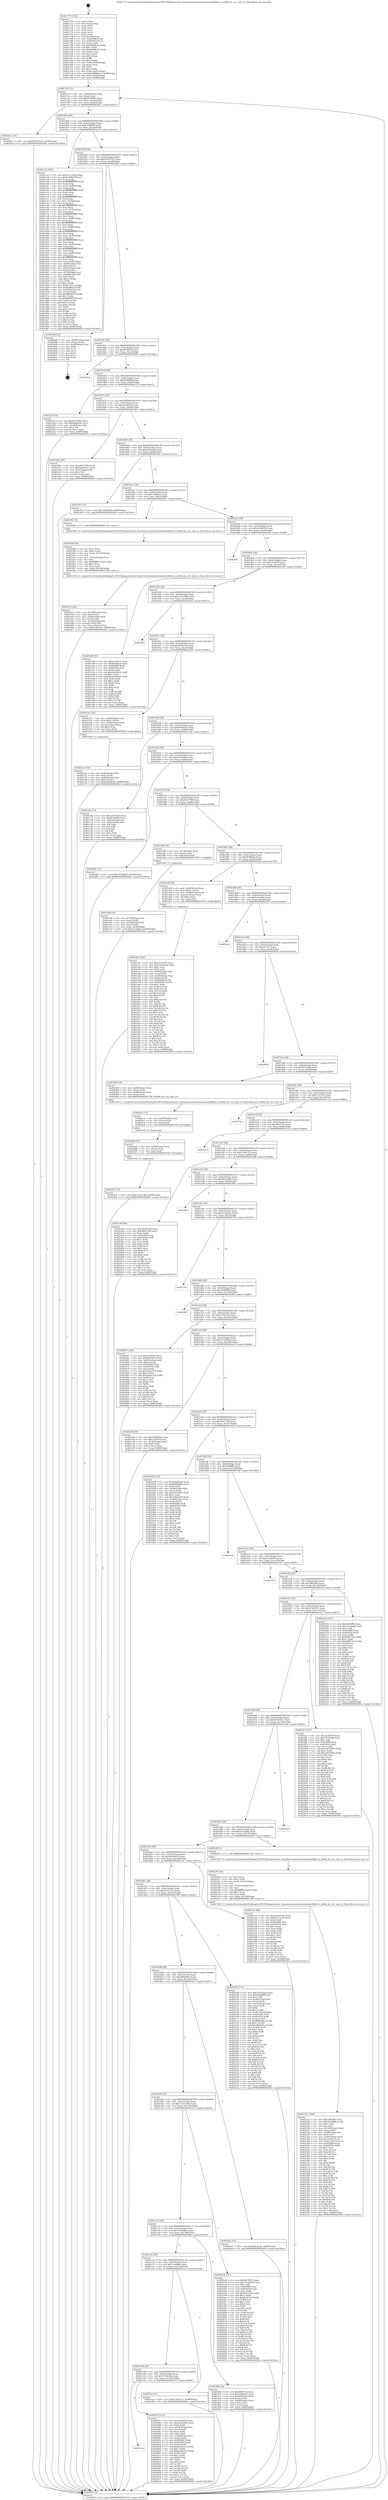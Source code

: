 digraph "0x401770" {
  label = "0x401770 (/mnt/c/Users/mathe/Desktop/tcc/POCII/binaries/extr_linuxdriversnetwirelessathath9khtc.h_ath9k_htc_err_stat_rx_Final-ollvm.out::main(0))"
  labelloc = "t"
  node[shape=record]

  Entry [label="",width=0.3,height=0.3,shape=circle,fillcolor=black,style=filled]
  "0x4017e4" [label="{
     0x4017e4 [32]\l
     | [instrs]\l
     &nbsp;&nbsp;0x4017e4 \<+6\>: mov -0x88(%rbp),%eax\l
     &nbsp;&nbsp;0x4017ea \<+2\>: mov %eax,%ecx\l
     &nbsp;&nbsp;0x4017ec \<+6\>: sub $0x839e0f79,%ecx\l
     &nbsp;&nbsp;0x4017f2 \<+6\>: mov %eax,-0x9c(%rbp)\l
     &nbsp;&nbsp;0x4017f8 \<+6\>: mov %ecx,-0xa0(%rbp)\l
     &nbsp;&nbsp;0x4017fe \<+6\>: je 00000000004026c1 \<main+0xf51\>\l
  }"]
  "0x4026c1" [label="{
     0x4026c1 [15]\l
     | [instrs]\l
     &nbsp;&nbsp;0x4026c1 \<+10\>: movl $0x8781b72b,-0x88(%rbp)\l
     &nbsp;&nbsp;0x4026cb \<+5\>: jmp 000000000040285e \<main+0x10ee\>\l
  }"]
  "0x401804" [label="{
     0x401804 [28]\l
     | [instrs]\l
     &nbsp;&nbsp;0x401804 \<+5\>: jmp 0000000000401809 \<main+0x99\>\l
     &nbsp;&nbsp;0x401809 \<+6\>: mov -0x9c(%rbp),%eax\l
     &nbsp;&nbsp;0x40180f \<+5\>: sub $0x8738f0f0,%eax\l
     &nbsp;&nbsp;0x401814 \<+6\>: mov %eax,-0xa4(%rbp)\l
     &nbsp;&nbsp;0x40181a \<+6\>: je 0000000000401ca3 \<main+0x533\>\l
  }"]
  Exit [label="",width=0.3,height=0.3,shape=circle,fillcolor=black,style=filled,peripheries=2]
  "0x401ca3" [label="{
     0x401ca3 [281]\l
     | [instrs]\l
     &nbsp;&nbsp;0x401ca3 \<+5\>: mov $0xcd7a74d5,%eax\l
     &nbsp;&nbsp;0x401ca8 \<+5\>: mov $0xbed9825f,%ecx\l
     &nbsp;&nbsp;0x401cad \<+3\>: mov %rsp,%rdx\l
     &nbsp;&nbsp;0x401cb0 \<+4\>: add $0xfffffffffffffff0,%rdx\l
     &nbsp;&nbsp;0x401cb4 \<+3\>: mov %rdx,%rsp\l
     &nbsp;&nbsp;0x401cb7 \<+4\>: mov %rdx,-0x80(%rbp)\l
     &nbsp;&nbsp;0x401cbb \<+3\>: mov %rsp,%rdx\l
     &nbsp;&nbsp;0x401cbe \<+4\>: add $0xfffffffffffffff0,%rdx\l
     &nbsp;&nbsp;0x401cc2 \<+3\>: mov %rdx,%rsp\l
     &nbsp;&nbsp;0x401cc5 \<+3\>: mov %rsp,%rsi\l
     &nbsp;&nbsp;0x401cc8 \<+4\>: add $0xfffffffffffffff0,%rsi\l
     &nbsp;&nbsp;0x401ccc \<+3\>: mov %rsi,%rsp\l
     &nbsp;&nbsp;0x401ccf \<+4\>: mov %rsi,-0x78(%rbp)\l
     &nbsp;&nbsp;0x401cd3 \<+3\>: mov %rsp,%rsi\l
     &nbsp;&nbsp;0x401cd6 \<+4\>: add $0xfffffffffffffff0,%rsi\l
     &nbsp;&nbsp;0x401cda \<+3\>: mov %rsi,%rsp\l
     &nbsp;&nbsp;0x401cdd \<+4\>: mov %rsi,-0x70(%rbp)\l
     &nbsp;&nbsp;0x401ce1 \<+3\>: mov %rsp,%rsi\l
     &nbsp;&nbsp;0x401ce4 \<+4\>: add $0xfffffffffffffff0,%rsi\l
     &nbsp;&nbsp;0x401ce8 \<+3\>: mov %rsi,%rsp\l
     &nbsp;&nbsp;0x401ceb \<+4\>: mov %rsi,-0x68(%rbp)\l
     &nbsp;&nbsp;0x401cef \<+3\>: mov %rsp,%rsi\l
     &nbsp;&nbsp;0x401cf2 \<+4\>: add $0xfffffffffffffff0,%rsi\l
     &nbsp;&nbsp;0x401cf6 \<+3\>: mov %rsi,%rsp\l
     &nbsp;&nbsp;0x401cf9 \<+4\>: mov %rsi,-0x60(%rbp)\l
     &nbsp;&nbsp;0x401cfd \<+3\>: mov %rsp,%rsi\l
     &nbsp;&nbsp;0x401d00 \<+4\>: add $0xfffffffffffffff0,%rsi\l
     &nbsp;&nbsp;0x401d04 \<+3\>: mov %rsi,%rsp\l
     &nbsp;&nbsp;0x401d07 \<+4\>: mov %rsi,-0x58(%rbp)\l
     &nbsp;&nbsp;0x401d0b \<+3\>: mov %rsp,%rsi\l
     &nbsp;&nbsp;0x401d0e \<+4\>: add $0xfffffffffffffff0,%rsi\l
     &nbsp;&nbsp;0x401d12 \<+3\>: mov %rsi,%rsp\l
     &nbsp;&nbsp;0x401d15 \<+4\>: mov %rsi,-0x50(%rbp)\l
     &nbsp;&nbsp;0x401d19 \<+3\>: mov %rsp,%rsi\l
     &nbsp;&nbsp;0x401d1c \<+4\>: add $0xfffffffffffffff0,%rsi\l
     &nbsp;&nbsp;0x401d20 \<+3\>: mov %rsi,%rsp\l
     &nbsp;&nbsp;0x401d23 \<+4\>: mov %rsi,-0x48(%rbp)\l
     &nbsp;&nbsp;0x401d27 \<+3\>: mov %rsp,%rsi\l
     &nbsp;&nbsp;0x401d2a \<+4\>: add $0xfffffffffffffff0,%rsi\l
     &nbsp;&nbsp;0x401d2e \<+3\>: mov %rsi,%rsp\l
     &nbsp;&nbsp;0x401d31 \<+4\>: mov %rsi,-0x40(%rbp)\l
     &nbsp;&nbsp;0x401d35 \<+4\>: mov -0x80(%rbp),%rsi\l
     &nbsp;&nbsp;0x401d39 \<+6\>: movl $0x0,(%rsi)\l
     &nbsp;&nbsp;0x401d3f \<+6\>: mov -0x8c(%rbp),%edi\l
     &nbsp;&nbsp;0x401d45 \<+2\>: mov %edi,(%rdx)\l
     &nbsp;&nbsp;0x401d47 \<+4\>: mov -0x78(%rbp),%rsi\l
     &nbsp;&nbsp;0x401d4b \<+7\>: mov -0x98(%rbp),%r8\l
     &nbsp;&nbsp;0x401d52 \<+3\>: mov %r8,(%rsi)\l
     &nbsp;&nbsp;0x401d55 \<+3\>: cmpl $0x2,(%rdx)\l
     &nbsp;&nbsp;0x401d58 \<+4\>: setne %r9b\l
     &nbsp;&nbsp;0x401d5c \<+4\>: and $0x1,%r9b\l
     &nbsp;&nbsp;0x401d60 \<+4\>: mov %r9b,-0x31(%rbp)\l
     &nbsp;&nbsp;0x401d64 \<+8\>: mov 0x405068,%r10d\l
     &nbsp;&nbsp;0x401d6c \<+8\>: mov 0x405054,%r11d\l
     &nbsp;&nbsp;0x401d74 \<+3\>: mov %r10d,%ebx\l
     &nbsp;&nbsp;0x401d77 \<+6\>: add $0x988d0978,%ebx\l
     &nbsp;&nbsp;0x401d7d \<+3\>: sub $0x1,%ebx\l
     &nbsp;&nbsp;0x401d80 \<+6\>: sub $0x988d0978,%ebx\l
     &nbsp;&nbsp;0x401d86 \<+4\>: imul %ebx,%r10d\l
     &nbsp;&nbsp;0x401d8a \<+4\>: and $0x1,%r10d\l
     &nbsp;&nbsp;0x401d8e \<+4\>: cmp $0x0,%r10d\l
     &nbsp;&nbsp;0x401d92 \<+4\>: sete %r9b\l
     &nbsp;&nbsp;0x401d96 \<+4\>: cmp $0xa,%r11d\l
     &nbsp;&nbsp;0x401d9a \<+4\>: setl %r14b\l
     &nbsp;&nbsp;0x401d9e \<+3\>: mov %r9b,%r15b\l
     &nbsp;&nbsp;0x401da1 \<+3\>: and %r14b,%r15b\l
     &nbsp;&nbsp;0x401da4 \<+3\>: xor %r14b,%r9b\l
     &nbsp;&nbsp;0x401da7 \<+3\>: or %r9b,%r15b\l
     &nbsp;&nbsp;0x401daa \<+4\>: test $0x1,%r15b\l
     &nbsp;&nbsp;0x401dae \<+3\>: cmovne %ecx,%eax\l
     &nbsp;&nbsp;0x401db1 \<+6\>: mov %eax,-0x88(%rbp)\l
     &nbsp;&nbsp;0x401db7 \<+5\>: jmp 000000000040285e \<main+0x10ee\>\l
  }"]
  "0x401820" [label="{
     0x401820 [28]\l
     | [instrs]\l
     &nbsp;&nbsp;0x401820 \<+5\>: jmp 0000000000401825 \<main+0xb5\>\l
     &nbsp;&nbsp;0x401825 \<+6\>: mov -0x9c(%rbp),%eax\l
     &nbsp;&nbsp;0x40182b \<+5\>: sub $0x8781b72b,%eax\l
     &nbsp;&nbsp;0x401830 \<+6\>: mov %eax,-0xa8(%rbp)\l
     &nbsp;&nbsp;0x401836 \<+6\>: je 00000000004026d0 \<main+0xf60\>\l
  }"]
  "0x4024e1" [label="{
     0x4024e1 [15]\l
     | [instrs]\l
     &nbsp;&nbsp;0x4024e1 \<+10\>: movl $0x75e51366,-0x88(%rbp)\l
     &nbsp;&nbsp;0x4024eb \<+5\>: jmp 000000000040285e \<main+0x10ee\>\l
  }"]
  "0x4026d0" [label="{
     0x4026d0 [21]\l
     | [instrs]\l
     &nbsp;&nbsp;0x4026d0 \<+4\>: mov -0x80(%rbp),%rax\l
     &nbsp;&nbsp;0x4026d4 \<+2\>: mov (%rax),%eax\l
     &nbsp;&nbsp;0x4026d6 \<+4\>: lea -0x28(%rbp),%rsp\l
     &nbsp;&nbsp;0x4026da \<+1\>: pop %rbx\l
     &nbsp;&nbsp;0x4026db \<+2\>: pop %r12\l
     &nbsp;&nbsp;0x4026dd \<+2\>: pop %r13\l
     &nbsp;&nbsp;0x4026df \<+2\>: pop %r14\l
     &nbsp;&nbsp;0x4026e1 \<+2\>: pop %r15\l
     &nbsp;&nbsp;0x4026e3 \<+1\>: pop %rbp\l
     &nbsp;&nbsp;0x4026e4 \<+1\>: ret\l
  }"]
  "0x40183c" [label="{
     0x40183c [28]\l
     | [instrs]\l
     &nbsp;&nbsp;0x40183c \<+5\>: jmp 0000000000401841 \<main+0xd1\>\l
     &nbsp;&nbsp;0x401841 \<+6\>: mov -0x9c(%rbp),%eax\l
     &nbsp;&nbsp;0x401847 \<+5\>: sub $0x947ff3f3,%eax\l
     &nbsp;&nbsp;0x40184c \<+6\>: mov %eax,-0xac(%rbp)\l
     &nbsp;&nbsp;0x401852 \<+6\>: je 000000000040284a \<main+0x10da\>\l
  }"]
  "0x4024d2" [label="{
     0x4024d2 [15]\l
     | [instrs]\l
     &nbsp;&nbsp;0x4024d2 \<+4\>: mov -0x48(%rbp),%rax\l
     &nbsp;&nbsp;0x4024d6 \<+3\>: mov (%rax),%rax\l
     &nbsp;&nbsp;0x4024d9 \<+3\>: mov %rax,%rdi\l
     &nbsp;&nbsp;0x4024dc \<+5\>: call 0000000000401030 \<free@plt\>\l
     | [calls]\l
     &nbsp;&nbsp;0x401030 \{1\} (unknown)\l
  }"]
  "0x40284a" [label="{
     0x40284a\l
  }", style=dashed]
  "0x401858" [label="{
     0x401858 [28]\l
     | [instrs]\l
     &nbsp;&nbsp;0x401858 \<+5\>: jmp 000000000040185d \<main+0xed\>\l
     &nbsp;&nbsp;0x40185d \<+6\>: mov -0x9c(%rbp),%eax\l
     &nbsp;&nbsp;0x401863 \<+5\>: sub $0xa0bbffdf,%eax\l
     &nbsp;&nbsp;0x401868 \<+6\>: mov %eax,-0xb0(%rbp)\l
     &nbsp;&nbsp;0x40186e \<+6\>: je 000000000040223f \<main+0xacf\>\l
  }"]
  "0x4024c3" [label="{
     0x4024c3 [15]\l
     | [instrs]\l
     &nbsp;&nbsp;0x4024c3 \<+4\>: mov -0x60(%rbp),%rax\l
     &nbsp;&nbsp;0x4024c7 \<+3\>: mov (%rax),%rax\l
     &nbsp;&nbsp;0x4024ca \<+3\>: mov %rax,%rdi\l
     &nbsp;&nbsp;0x4024cd \<+5\>: call 0000000000401030 \<free@plt\>\l
     | [calls]\l
     &nbsp;&nbsp;0x401030 \{1\} (unknown)\l
  }"]
  "0x40223f" [label="{
     0x40223f [30]\l
     | [instrs]\l
     &nbsp;&nbsp;0x40223f \<+5\>: mov $0x9d738bd,%eax\l
     &nbsp;&nbsp;0x402244 \<+5\>: mov $0x4ff4b3de,%ecx\l
     &nbsp;&nbsp;0x402249 \<+3\>: mov -0x29(%rbp),%dl\l
     &nbsp;&nbsp;0x40224c \<+3\>: test $0x1,%dl\l
     &nbsp;&nbsp;0x40224f \<+3\>: cmovne %ecx,%eax\l
     &nbsp;&nbsp;0x402252 \<+6\>: mov %eax,-0x88(%rbp)\l
     &nbsp;&nbsp;0x402258 \<+5\>: jmp 000000000040285e \<main+0x10ee\>\l
  }"]
  "0x401874" [label="{
     0x401874 [28]\l
     | [instrs]\l
     &nbsp;&nbsp;0x401874 \<+5\>: jmp 0000000000401879 \<main+0x109\>\l
     &nbsp;&nbsp;0x401879 \<+6\>: mov -0x9c(%rbp),%eax\l
     &nbsp;&nbsp;0x40187f \<+5\>: sub $0xbed9825f,%eax\l
     &nbsp;&nbsp;0x401884 \<+6\>: mov %eax,-0xb4(%rbp)\l
     &nbsp;&nbsp;0x40188a \<+6\>: je 0000000000401dbc \<main+0x64c\>\l
  }"]
  "0x402321" [label="{
     0x402321 [169]\l
     | [instrs]\l
     &nbsp;&nbsp;0x402321 \<+5\>: mov $0x3d0bfffb,%ecx\l
     &nbsp;&nbsp;0x402326 \<+5\>: mov $0x7ee0fd6e,%edx\l
     &nbsp;&nbsp;0x40232b \<+3\>: mov $0x1,%dil\l
     &nbsp;&nbsp;0x40232e \<+2\>: xor %esi,%esi\l
     &nbsp;&nbsp;0x402330 \<+7\>: mov -0x150(%rbp),%r8d\l
     &nbsp;&nbsp;0x402337 \<+4\>: imul %eax,%r8d\l
     &nbsp;&nbsp;0x40233b \<+4\>: mov -0x48(%rbp),%r9\l
     &nbsp;&nbsp;0x40233f \<+3\>: mov (%r9),%r9\l
     &nbsp;&nbsp;0x402342 \<+4\>: mov -0x40(%rbp),%r10\l
     &nbsp;&nbsp;0x402346 \<+3\>: movslq (%r10),%r10\l
     &nbsp;&nbsp;0x402349 \<+4\>: mov %r8d,(%r9,%r10,4)\l
     &nbsp;&nbsp;0x40234d \<+7\>: mov 0x405068,%eax\l
     &nbsp;&nbsp;0x402354 \<+8\>: mov 0x405054,%r8d\l
     &nbsp;&nbsp;0x40235c \<+3\>: sub $0x1,%esi\l
     &nbsp;&nbsp;0x40235f \<+3\>: mov %eax,%r11d\l
     &nbsp;&nbsp;0x402362 \<+3\>: add %esi,%r11d\l
     &nbsp;&nbsp;0x402365 \<+4\>: imul %r11d,%eax\l
     &nbsp;&nbsp;0x402369 \<+3\>: and $0x1,%eax\l
     &nbsp;&nbsp;0x40236c \<+3\>: cmp $0x0,%eax\l
     &nbsp;&nbsp;0x40236f \<+3\>: sete %bl\l
     &nbsp;&nbsp;0x402372 \<+4\>: cmp $0xa,%r8d\l
     &nbsp;&nbsp;0x402376 \<+4\>: setl %r14b\l
     &nbsp;&nbsp;0x40237a \<+3\>: mov %bl,%r15b\l
     &nbsp;&nbsp;0x40237d \<+4\>: xor $0xff,%r15b\l
     &nbsp;&nbsp;0x402381 \<+3\>: mov %r14b,%r12b\l
     &nbsp;&nbsp;0x402384 \<+4\>: xor $0xff,%r12b\l
     &nbsp;&nbsp;0x402388 \<+4\>: xor $0x1,%dil\l
     &nbsp;&nbsp;0x40238c \<+3\>: mov %r15b,%r13b\l
     &nbsp;&nbsp;0x40238f \<+4\>: and $0xff,%r13b\l
     &nbsp;&nbsp;0x402393 \<+3\>: and %dil,%bl\l
     &nbsp;&nbsp;0x402396 \<+3\>: mov %r12b,%al\l
     &nbsp;&nbsp;0x402399 \<+2\>: and $0xff,%al\l
     &nbsp;&nbsp;0x40239b \<+3\>: and %dil,%r14b\l
     &nbsp;&nbsp;0x40239e \<+3\>: or %bl,%r13b\l
     &nbsp;&nbsp;0x4023a1 \<+3\>: or %r14b,%al\l
     &nbsp;&nbsp;0x4023a4 \<+3\>: xor %al,%r13b\l
     &nbsp;&nbsp;0x4023a7 \<+3\>: or %r12b,%r15b\l
     &nbsp;&nbsp;0x4023aa \<+4\>: xor $0xff,%r15b\l
     &nbsp;&nbsp;0x4023ae \<+4\>: or $0x1,%dil\l
     &nbsp;&nbsp;0x4023b2 \<+3\>: and %dil,%r15b\l
     &nbsp;&nbsp;0x4023b5 \<+3\>: or %r15b,%r13b\l
     &nbsp;&nbsp;0x4023b8 \<+4\>: test $0x1,%r13b\l
     &nbsp;&nbsp;0x4023bc \<+3\>: cmovne %edx,%ecx\l
     &nbsp;&nbsp;0x4023bf \<+6\>: mov %ecx,-0x88(%rbp)\l
     &nbsp;&nbsp;0x4023c5 \<+5\>: jmp 000000000040285e \<main+0x10ee\>\l
  }"]
  "0x401dbc" [label="{
     0x401dbc [30]\l
     | [instrs]\l
     &nbsp;&nbsp;0x401dbc \<+5\>: mov $0xe85175f9,%eax\l
     &nbsp;&nbsp;0x401dc1 \<+5\>: mov $0x524933e1,%ecx\l
     &nbsp;&nbsp;0x401dc6 \<+3\>: mov -0x31(%rbp),%dl\l
     &nbsp;&nbsp;0x401dc9 \<+3\>: test $0x1,%dl\l
     &nbsp;&nbsp;0x401dcc \<+3\>: cmovne %ecx,%eax\l
     &nbsp;&nbsp;0x401dcf \<+6\>: mov %eax,-0x88(%rbp)\l
     &nbsp;&nbsp;0x401dd5 \<+5\>: jmp 000000000040285e \<main+0x10ee\>\l
  }"]
  "0x401890" [label="{
     0x401890 [28]\l
     | [instrs]\l
     &nbsp;&nbsp;0x401890 \<+5\>: jmp 0000000000401895 \<main+0x125\>\l
     &nbsp;&nbsp;0x401895 \<+6\>: mov -0x9c(%rbp),%eax\l
     &nbsp;&nbsp;0x40189b \<+5\>: sub $0xc4242aab,%eax\l
     &nbsp;&nbsp;0x4018a0 \<+6\>: mov %eax,-0xb8(%rbp)\l
     &nbsp;&nbsp;0x4018a6 \<+6\>: je 0000000000401f5e \<main+0x7ee\>\l
  }"]
  "0x4022f5" [label="{
     0x4022f5 [44]\l
     | [instrs]\l
     &nbsp;&nbsp;0x4022f5 \<+2\>: xor %ecx,%ecx\l
     &nbsp;&nbsp;0x4022f7 \<+5\>: mov $0x2,%edx\l
     &nbsp;&nbsp;0x4022fc \<+6\>: mov %edx,-0x14c(%rbp)\l
     &nbsp;&nbsp;0x402302 \<+1\>: cltd\l
     &nbsp;&nbsp;0x402303 \<+6\>: mov -0x14c(%rbp),%esi\l
     &nbsp;&nbsp;0x402309 \<+2\>: idiv %esi\l
     &nbsp;&nbsp;0x40230b \<+6\>: imul $0xfffffffe,%edx,%edx\l
     &nbsp;&nbsp;0x402311 \<+3\>: sub $0x1,%ecx\l
     &nbsp;&nbsp;0x402314 \<+2\>: sub %ecx,%edx\l
     &nbsp;&nbsp;0x402316 \<+6\>: mov %edx,-0x150(%rbp)\l
     &nbsp;&nbsp;0x40231c \<+5\>: call 0000000000401160 \<next_i\>\l
     | [calls]\l
     &nbsp;&nbsp;0x401160 \{1\} (/mnt/c/Users/mathe/Desktop/tcc/POCII/binaries/extr_linuxdriversnetwirelessathath9khtc.h_ath9k_htc_err_stat_rx_Final-ollvm.out::next_i)\l
  }"]
  "0x401f5e" [label="{
     0x401f5e [15]\l
     | [instrs]\l
     &nbsp;&nbsp;0x401f5e \<+10\>: movl $0x7678e8d3,-0x88(%rbp)\l
     &nbsp;&nbsp;0x401f68 \<+5\>: jmp 000000000040285e \<main+0x10ee\>\l
  }"]
  "0x4018ac" [label="{
     0x4018ac [28]\l
     | [instrs]\l
     &nbsp;&nbsp;0x4018ac \<+5\>: jmp 00000000004018b1 \<main+0x141\>\l
     &nbsp;&nbsp;0x4018b1 \<+6\>: mov -0x9c(%rbp),%eax\l
     &nbsp;&nbsp;0x4018b7 \<+5\>: sub $0xc5f8bca3,%eax\l
     &nbsp;&nbsp;0x4018bc \<+6\>: mov %eax,-0xbc(%rbp)\l
     &nbsp;&nbsp;0x4018c2 \<+6\>: je 0000000000401f91 \<main+0x821\>\l
  }"]
  "0x40211e" [label="{
     0x40211e [32]\l
     | [instrs]\l
     &nbsp;&nbsp;0x40211e \<+4\>: mov -0x48(%rbp),%rdi\l
     &nbsp;&nbsp;0x402122 \<+3\>: mov %rax,(%rdi)\l
     &nbsp;&nbsp;0x402125 \<+4\>: mov -0x40(%rbp),%rax\l
     &nbsp;&nbsp;0x402129 \<+6\>: movl $0x0,(%rax)\l
     &nbsp;&nbsp;0x40212f \<+10\>: movl $0x664c8cdc,-0x88(%rbp)\l
     &nbsp;&nbsp;0x402139 \<+5\>: jmp 000000000040285e \<main+0x10ee\>\l
  }"]
  "0x401f91" [label="{
     0x401f91 [5]\l
     | [instrs]\l
     &nbsp;&nbsp;0x401f91 \<+5\>: call 0000000000401160 \<next_i\>\l
     | [calls]\l
     &nbsp;&nbsp;0x401160 \{1\} (/mnt/c/Users/mathe/Desktop/tcc/POCII/binaries/extr_linuxdriversnetwirelessathath9khtc.h_ath9k_htc_err_stat_rx_Final-ollvm.out::next_i)\l
  }"]
  "0x4018c8" [label="{
     0x4018c8 [28]\l
     | [instrs]\l
     &nbsp;&nbsp;0x4018c8 \<+5\>: jmp 00000000004018cd \<main+0x15d\>\l
     &nbsp;&nbsp;0x4018cd \<+6\>: mov -0x9c(%rbp),%eax\l
     &nbsp;&nbsp;0x4018d3 \<+5\>: sub $0xc65f4206,%eax\l
     &nbsp;&nbsp;0x4018d8 \<+6\>: mov %eax,-0xc0(%rbp)\l
     &nbsp;&nbsp;0x4018de \<+6\>: je 00000000004024ff \<main+0xd8f\>\l
  }"]
  "0x401c64" [label="{
     0x401c64\l
  }", style=dashed]
  "0x4024ff" [label="{
     0x4024ff\l
  }", style=dashed]
  "0x4018e4" [label="{
     0x4018e4 [28]\l
     | [instrs]\l
     &nbsp;&nbsp;0x4018e4 \<+5\>: jmp 00000000004018e9 \<main+0x179\>\l
     &nbsp;&nbsp;0x4018e9 \<+6\>: mov -0x9c(%rbp),%eax\l
     &nbsp;&nbsp;0x4018ef \<+5\>: sub $0xcc4e3f7f,%eax\l
     &nbsp;&nbsp;0x4018f4 \<+6\>: mov %eax,-0xc4(%rbp)\l
     &nbsp;&nbsp;0x4018fa \<+6\>: je 0000000000401e44 \<main+0x6d4\>\l
  }"]
  "0x40207f" [label="{
     0x40207f [115]\l
     | [instrs]\l
     &nbsp;&nbsp;0x40207f \<+5\>: mov $0x3ea40f7f,%eax\l
     &nbsp;&nbsp;0x402084 \<+5\>: mov $0xe2d5cfb9,%ecx\l
     &nbsp;&nbsp;0x402089 \<+2\>: xor %edx,%edx\l
     &nbsp;&nbsp;0x40208b \<+4\>: mov -0x58(%rbp),%rsi\l
     &nbsp;&nbsp;0x40208f \<+2\>: mov (%rsi),%edi\l
     &nbsp;&nbsp;0x402091 \<+3\>: sub $0x1,%edx\l
     &nbsp;&nbsp;0x402094 \<+2\>: sub %edx,%edi\l
     &nbsp;&nbsp;0x402096 \<+4\>: mov -0x58(%rbp),%rsi\l
     &nbsp;&nbsp;0x40209a \<+2\>: mov %edi,(%rsi)\l
     &nbsp;&nbsp;0x40209c \<+7\>: mov 0x405068,%edx\l
     &nbsp;&nbsp;0x4020a3 \<+7\>: mov 0x405054,%edi\l
     &nbsp;&nbsp;0x4020aa \<+3\>: mov %edx,%r8d\l
     &nbsp;&nbsp;0x4020ad \<+7\>: sub $0xae04ea5e,%r8d\l
     &nbsp;&nbsp;0x4020b4 \<+4\>: sub $0x1,%r8d\l
     &nbsp;&nbsp;0x4020b8 \<+7\>: add $0xae04ea5e,%r8d\l
     &nbsp;&nbsp;0x4020bf \<+4\>: imul %r8d,%edx\l
     &nbsp;&nbsp;0x4020c3 \<+3\>: and $0x1,%edx\l
     &nbsp;&nbsp;0x4020c6 \<+3\>: cmp $0x0,%edx\l
     &nbsp;&nbsp;0x4020c9 \<+4\>: sete %r9b\l
     &nbsp;&nbsp;0x4020cd \<+3\>: cmp $0xa,%edi\l
     &nbsp;&nbsp;0x4020d0 \<+4\>: setl %r10b\l
     &nbsp;&nbsp;0x4020d4 \<+3\>: mov %r9b,%r11b\l
     &nbsp;&nbsp;0x4020d7 \<+3\>: and %r10b,%r11b\l
     &nbsp;&nbsp;0x4020da \<+3\>: xor %r10b,%r9b\l
     &nbsp;&nbsp;0x4020dd \<+3\>: or %r9b,%r11b\l
     &nbsp;&nbsp;0x4020e0 \<+4\>: test $0x1,%r11b\l
     &nbsp;&nbsp;0x4020e4 \<+3\>: cmovne %ecx,%eax\l
     &nbsp;&nbsp;0x4020e7 \<+6\>: mov %eax,-0x88(%rbp)\l
     &nbsp;&nbsp;0x4020ed \<+5\>: jmp 000000000040285e \<main+0x10ee\>\l
  }"]
  "0x401e44" [label="{
     0x401e44 [91]\l
     | [instrs]\l
     &nbsp;&nbsp;0x401e44 \<+5\>: mov $0xa135105,%eax\l
     &nbsp;&nbsp;0x401e49 \<+5\>: mov $0xf03f82ab,%ecx\l
     &nbsp;&nbsp;0x401e4e \<+7\>: mov 0x405068,%edx\l
     &nbsp;&nbsp;0x401e55 \<+7\>: mov 0x405054,%esi\l
     &nbsp;&nbsp;0x401e5c \<+2\>: mov %edx,%edi\l
     &nbsp;&nbsp;0x401e5e \<+6\>: sub $0xe4cb0a1b,%edi\l
     &nbsp;&nbsp;0x401e64 \<+3\>: sub $0x1,%edi\l
     &nbsp;&nbsp;0x401e67 \<+6\>: add $0xe4cb0a1b,%edi\l
     &nbsp;&nbsp;0x401e6d \<+3\>: imul %edi,%edx\l
     &nbsp;&nbsp;0x401e70 \<+3\>: and $0x1,%edx\l
     &nbsp;&nbsp;0x401e73 \<+3\>: cmp $0x0,%edx\l
     &nbsp;&nbsp;0x401e76 \<+4\>: sete %r8b\l
     &nbsp;&nbsp;0x401e7a \<+3\>: cmp $0xa,%esi\l
     &nbsp;&nbsp;0x401e7d \<+4\>: setl %r9b\l
     &nbsp;&nbsp;0x401e81 \<+3\>: mov %r8b,%r10b\l
     &nbsp;&nbsp;0x401e84 \<+3\>: and %r9b,%r10b\l
     &nbsp;&nbsp;0x401e87 \<+3\>: xor %r9b,%r8b\l
     &nbsp;&nbsp;0x401e8a \<+3\>: or %r8b,%r10b\l
     &nbsp;&nbsp;0x401e8d \<+4\>: test $0x1,%r10b\l
     &nbsp;&nbsp;0x401e91 \<+3\>: cmovne %ecx,%eax\l
     &nbsp;&nbsp;0x401e94 \<+6\>: mov %eax,-0x88(%rbp)\l
     &nbsp;&nbsp;0x401e9a \<+5\>: jmp 000000000040285e \<main+0x10ee\>\l
  }"]
  "0x401900" [label="{
     0x401900 [28]\l
     | [instrs]\l
     &nbsp;&nbsp;0x401900 \<+5\>: jmp 0000000000401905 \<main+0x195\>\l
     &nbsp;&nbsp;0x401905 \<+6\>: mov -0x9c(%rbp),%eax\l
     &nbsp;&nbsp;0x40190b \<+5\>: sub $0xcd7a74d5,%eax\l
     &nbsp;&nbsp;0x401910 \<+6\>: mov %eax,-0xc8(%rbp)\l
     &nbsp;&nbsp;0x401916 \<+6\>: je 00000000004026e5 \<main+0xf75\>\l
  }"]
  "0x401c48" [label="{
     0x401c48 [28]\l
     | [instrs]\l
     &nbsp;&nbsp;0x401c48 \<+5\>: jmp 0000000000401c4d \<main+0x4dd\>\l
     &nbsp;&nbsp;0x401c4d \<+6\>: mov -0x9c(%rbp),%eax\l
     &nbsp;&nbsp;0x401c53 \<+5\>: sub $0x7f19b5db,%eax\l
     &nbsp;&nbsp;0x401c58 \<+6\>: mov %eax,-0x140(%rbp)\l
     &nbsp;&nbsp;0x401c5e \<+6\>: je 000000000040207f \<main+0x90f\>\l
  }"]
  "0x4026e5" [label="{
     0x4026e5\l
  }", style=dashed]
  "0x40191c" [label="{
     0x40191c [28]\l
     | [instrs]\l
     &nbsp;&nbsp;0x40191c \<+5\>: jmp 0000000000401921 \<main+0x1b1\>\l
     &nbsp;&nbsp;0x401921 \<+6\>: mov -0x9c(%rbp),%eax\l
     &nbsp;&nbsp;0x401927 \<+5\>: sub $0xd5ff37a4,%eax\l
     &nbsp;&nbsp;0x40192c \<+6\>: mov %eax,-0xcc(%rbp)\l
     &nbsp;&nbsp;0x401932 \<+6\>: je 0000000000402101 \<main+0x991\>\l
  }"]
  "0x4023ca" [label="{
     0x4023ca [15]\l
     | [instrs]\l
     &nbsp;&nbsp;0x4023ca \<+10\>: movl $0x13a97c33,-0x88(%rbp)\l
     &nbsp;&nbsp;0x4023d4 \<+5\>: jmp 000000000040285e \<main+0x10ee\>\l
  }"]
  "0x402101" [label="{
     0x402101 [29]\l
     | [instrs]\l
     &nbsp;&nbsp;0x402101 \<+4\>: mov -0x50(%rbp),%rax\l
     &nbsp;&nbsp;0x402105 \<+6\>: movl $0x1,(%rax)\l
     &nbsp;&nbsp;0x40210b \<+4\>: mov -0x50(%rbp),%rax\l
     &nbsp;&nbsp;0x40210f \<+3\>: movslq (%rax),%rax\l
     &nbsp;&nbsp;0x402112 \<+4\>: shl $0x2,%rax\l
     &nbsp;&nbsp;0x402116 \<+3\>: mov %rax,%rdi\l
     &nbsp;&nbsp;0x402119 \<+5\>: call 0000000000401050 \<malloc@plt\>\l
     | [calls]\l
     &nbsp;&nbsp;0x401050 \{1\} (unknown)\l
  }"]
  "0x401938" [label="{
     0x401938 [28]\l
     | [instrs]\l
     &nbsp;&nbsp;0x401938 \<+5\>: jmp 000000000040193d \<main+0x1cd\>\l
     &nbsp;&nbsp;0x40193d \<+6\>: mov -0x9c(%rbp),%eax\l
     &nbsp;&nbsp;0x401943 \<+5\>: sub $0xdd8ddc3e,%eax\l
     &nbsp;&nbsp;0x401948 \<+6\>: mov %eax,-0xd0(%rbp)\l
     &nbsp;&nbsp;0x40194e \<+6\>: je 0000000000401c6e \<main+0x4fe\>\l
  }"]
  "0x401fc2" [label="{
     0x401fc2 [42]\l
     | [instrs]\l
     &nbsp;&nbsp;0x401fc2 \<+6\>: mov -0x148(%rbp),%ecx\l
     &nbsp;&nbsp;0x401fc8 \<+3\>: imul %eax,%ecx\l
     &nbsp;&nbsp;0x401fcb \<+4\>: mov -0x60(%rbp),%rdi\l
     &nbsp;&nbsp;0x401fcf \<+3\>: mov (%rdi),%rdi\l
     &nbsp;&nbsp;0x401fd2 \<+4\>: mov -0x58(%rbp),%r8\l
     &nbsp;&nbsp;0x401fd6 \<+3\>: movslq (%r8),%r8\l
     &nbsp;&nbsp;0x401fd9 \<+4\>: mov %ecx,(%rdi,%r8,4)\l
     &nbsp;&nbsp;0x401fdd \<+10\>: movl $0x51463cf1,-0x88(%rbp)\l
     &nbsp;&nbsp;0x401fe7 \<+5\>: jmp 000000000040285e \<main+0x10ee\>\l
  }"]
  "0x401c6e" [label="{
     0x401c6e [53]\l
     | [instrs]\l
     &nbsp;&nbsp;0x401c6e \<+5\>: mov $0xcd7a74d5,%eax\l
     &nbsp;&nbsp;0x401c73 \<+5\>: mov $0x8738f0f0,%ecx\l
     &nbsp;&nbsp;0x401c78 \<+6\>: mov -0x82(%rbp),%dl\l
     &nbsp;&nbsp;0x401c7e \<+7\>: mov -0x81(%rbp),%sil\l
     &nbsp;&nbsp;0x401c85 \<+3\>: mov %dl,%dil\l
     &nbsp;&nbsp;0x401c88 \<+3\>: and %sil,%dil\l
     &nbsp;&nbsp;0x401c8b \<+3\>: xor %sil,%dl\l
     &nbsp;&nbsp;0x401c8e \<+3\>: or %dl,%dil\l
     &nbsp;&nbsp;0x401c91 \<+4\>: test $0x1,%dil\l
     &nbsp;&nbsp;0x401c95 \<+3\>: cmovne %ecx,%eax\l
     &nbsp;&nbsp;0x401c98 \<+6\>: mov %eax,-0x88(%rbp)\l
     &nbsp;&nbsp;0x401c9e \<+5\>: jmp 000000000040285e \<main+0x10ee\>\l
  }"]
  "0x401954" [label="{
     0x401954 [28]\l
     | [instrs]\l
     &nbsp;&nbsp;0x401954 \<+5\>: jmp 0000000000401959 \<main+0x1e9\>\l
     &nbsp;&nbsp;0x401959 \<+6\>: mov -0x9c(%rbp),%eax\l
     &nbsp;&nbsp;0x40195f \<+5\>: sub $0xe2d5cfb9,%eax\l
     &nbsp;&nbsp;0x401964 \<+6\>: mov %eax,-0xd4(%rbp)\l
     &nbsp;&nbsp;0x40196a \<+6\>: je 00000000004020f2 \<main+0x982\>\l
  }"]
  "0x40285e" [label="{
     0x40285e [5]\l
     | [instrs]\l
     &nbsp;&nbsp;0x40285e \<+5\>: jmp 00000000004017e4 \<main+0x74\>\l
  }"]
  "0x401770" [label="{
     0x401770 [116]\l
     | [instrs]\l
     &nbsp;&nbsp;0x401770 \<+1\>: push %rbp\l
     &nbsp;&nbsp;0x401771 \<+3\>: mov %rsp,%rbp\l
     &nbsp;&nbsp;0x401774 \<+2\>: push %r15\l
     &nbsp;&nbsp;0x401776 \<+2\>: push %r14\l
     &nbsp;&nbsp;0x401778 \<+2\>: push %r13\l
     &nbsp;&nbsp;0x40177a \<+2\>: push %r12\l
     &nbsp;&nbsp;0x40177c \<+1\>: push %rbx\l
     &nbsp;&nbsp;0x40177d \<+7\>: sub $0x148,%rsp\l
     &nbsp;&nbsp;0x401784 \<+7\>: mov 0x405068,%eax\l
     &nbsp;&nbsp;0x40178b \<+7\>: mov 0x405054,%ecx\l
     &nbsp;&nbsp;0x401792 \<+2\>: mov %eax,%edx\l
     &nbsp;&nbsp;0x401794 \<+6\>: sub $0xb9bf8cd2,%edx\l
     &nbsp;&nbsp;0x40179a \<+3\>: sub $0x1,%edx\l
     &nbsp;&nbsp;0x40179d \<+6\>: add $0xb9bf8cd2,%edx\l
     &nbsp;&nbsp;0x4017a3 \<+3\>: imul %edx,%eax\l
     &nbsp;&nbsp;0x4017a6 \<+3\>: and $0x1,%eax\l
     &nbsp;&nbsp;0x4017a9 \<+3\>: cmp $0x0,%eax\l
     &nbsp;&nbsp;0x4017ac \<+4\>: sete %r8b\l
     &nbsp;&nbsp;0x4017b0 \<+4\>: and $0x1,%r8b\l
     &nbsp;&nbsp;0x4017b4 \<+7\>: mov %r8b,-0x82(%rbp)\l
     &nbsp;&nbsp;0x4017bb \<+3\>: cmp $0xa,%ecx\l
     &nbsp;&nbsp;0x4017be \<+4\>: setl %r8b\l
     &nbsp;&nbsp;0x4017c2 \<+4\>: and $0x1,%r8b\l
     &nbsp;&nbsp;0x4017c6 \<+7\>: mov %r8b,-0x81(%rbp)\l
     &nbsp;&nbsp;0x4017cd \<+10\>: movl $0xdd8ddc3e,-0x88(%rbp)\l
     &nbsp;&nbsp;0x4017d7 \<+6\>: mov %edi,-0x8c(%rbp)\l
     &nbsp;&nbsp;0x4017dd \<+7\>: mov %rsi,-0x98(%rbp)\l
  }"]
  "0x401f96" [label="{
     0x401f96 [44]\l
     | [instrs]\l
     &nbsp;&nbsp;0x401f96 \<+2\>: xor %ecx,%ecx\l
     &nbsp;&nbsp;0x401f98 \<+5\>: mov $0x2,%edx\l
     &nbsp;&nbsp;0x401f9d \<+6\>: mov %edx,-0x144(%rbp)\l
     &nbsp;&nbsp;0x401fa3 \<+1\>: cltd\l
     &nbsp;&nbsp;0x401fa4 \<+6\>: mov -0x144(%rbp),%esi\l
     &nbsp;&nbsp;0x401faa \<+2\>: idiv %esi\l
     &nbsp;&nbsp;0x401fac \<+6\>: imul $0xfffffffe,%edx,%edx\l
     &nbsp;&nbsp;0x401fb2 \<+3\>: sub $0x1,%ecx\l
     &nbsp;&nbsp;0x401fb5 \<+2\>: sub %ecx,%edx\l
     &nbsp;&nbsp;0x401fb7 \<+6\>: mov %edx,-0x148(%rbp)\l
     &nbsp;&nbsp;0x401fbd \<+5\>: call 0000000000401160 \<next_i\>\l
     | [calls]\l
     &nbsp;&nbsp;0x401160 \{1\} (/mnt/c/Users/mathe/Desktop/tcc/POCII/binaries/extr_linuxdriversnetwirelessathath9khtc.h_ath9k_htc_err_stat_rx_Final-ollvm.out::next_i)\l
  }"]
  "0x401c2c" [label="{
     0x401c2c [28]\l
     | [instrs]\l
     &nbsp;&nbsp;0x401c2c \<+5\>: jmp 0000000000401c31 \<main+0x4c1\>\l
     &nbsp;&nbsp;0x401c31 \<+6\>: mov -0x9c(%rbp),%eax\l
     &nbsp;&nbsp;0x401c37 \<+5\>: sub $0x7ee0fd6e,%eax\l
     &nbsp;&nbsp;0x401c3c \<+6\>: mov %eax,-0x13c(%rbp)\l
     &nbsp;&nbsp;0x401c42 \<+6\>: je 00000000004023ca \<main+0xc5a\>\l
  }"]
  "0x4020f2" [label="{
     0x4020f2 [15]\l
     | [instrs]\l
     &nbsp;&nbsp;0x4020f2 \<+10\>: movl $0x7678e8d3,-0x88(%rbp)\l
     &nbsp;&nbsp;0x4020fc \<+5\>: jmp 000000000040285e \<main+0x10ee\>\l
  }"]
  "0x401970" [label="{
     0x401970 [28]\l
     | [instrs]\l
     &nbsp;&nbsp;0x401970 \<+5\>: jmp 0000000000401975 \<main+0x205\>\l
     &nbsp;&nbsp;0x401975 \<+6\>: mov -0x9c(%rbp),%eax\l
     &nbsp;&nbsp;0x40197b \<+5\>: sub $0xe85175f9,%eax\l
     &nbsp;&nbsp;0x401980 \<+6\>: mov %eax,-0xd8(%rbp)\l
     &nbsp;&nbsp;0x401986 \<+6\>: je 0000000000401df8 \<main+0x688\>\l
  }"]
  "0x401f6d" [label="{
     0x401f6d [36]\l
     | [instrs]\l
     &nbsp;&nbsp;0x401f6d \<+5\>: mov $0xd5ff37a4,%eax\l
     &nbsp;&nbsp;0x401f72 \<+5\>: mov $0xc5f8bca3,%ecx\l
     &nbsp;&nbsp;0x401f77 \<+4\>: mov -0x58(%rbp),%rdx\l
     &nbsp;&nbsp;0x401f7b \<+2\>: mov (%rdx),%esi\l
     &nbsp;&nbsp;0x401f7d \<+4\>: mov -0x68(%rbp),%rdx\l
     &nbsp;&nbsp;0x401f81 \<+2\>: cmp (%rdx),%esi\l
     &nbsp;&nbsp;0x401f83 \<+3\>: cmovl %ecx,%eax\l
     &nbsp;&nbsp;0x401f86 \<+6\>: mov %eax,-0x88(%rbp)\l
     &nbsp;&nbsp;0x401f8c \<+5\>: jmp 000000000040285e \<main+0x10ee\>\l
  }"]
  "0x401df8" [label="{
     0x401df8 [16]\l
     | [instrs]\l
     &nbsp;&nbsp;0x401df8 \<+4\>: mov -0x78(%rbp),%rax\l
     &nbsp;&nbsp;0x401dfc \<+3\>: mov (%rax),%rax\l
     &nbsp;&nbsp;0x401dff \<+4\>: mov 0x8(%rax),%rdi\l
     &nbsp;&nbsp;0x401e03 \<+5\>: call 0000000000401060 \<atoi@plt\>\l
     | [calls]\l
     &nbsp;&nbsp;0x401060 \{1\} (unknown)\l
  }"]
  "0x40198c" [label="{
     0x40198c [28]\l
     | [instrs]\l
     &nbsp;&nbsp;0x40198c \<+5\>: jmp 0000000000401991 \<main+0x221\>\l
     &nbsp;&nbsp;0x401991 \<+6\>: mov -0x9c(%rbp),%eax\l
     &nbsp;&nbsp;0x401997 \<+5\>: sub $0xf03f82ab,%eax\l
     &nbsp;&nbsp;0x40199c \<+6\>: mov %eax,-0xdc(%rbp)\l
     &nbsp;&nbsp;0x4019a2 \<+6\>: je 0000000000401e9f \<main+0x72f\>\l
  }"]
  "0x401e08" [label="{
     0x401e08 [30]\l
     | [instrs]\l
     &nbsp;&nbsp;0x401e08 \<+4\>: mov -0x70(%rbp),%rdi\l
     &nbsp;&nbsp;0x401e0c \<+2\>: mov %eax,(%rdi)\l
     &nbsp;&nbsp;0x401e0e \<+4\>: mov -0x70(%rbp),%rdi\l
     &nbsp;&nbsp;0x401e12 \<+2\>: mov (%rdi),%eax\l
     &nbsp;&nbsp;0x401e14 \<+3\>: mov %eax,-0x30(%rbp)\l
     &nbsp;&nbsp;0x401e17 \<+10\>: movl $0x3572d65a,-0x88(%rbp)\l
     &nbsp;&nbsp;0x401e21 \<+5\>: jmp 000000000040285e \<main+0x10ee\>\l
  }"]
  "0x401c10" [label="{
     0x401c10 [28]\l
     | [instrs]\l
     &nbsp;&nbsp;0x401c10 \<+5\>: jmp 0000000000401c15 \<main+0x4a5\>\l
     &nbsp;&nbsp;0x401c15 \<+6\>: mov -0x9c(%rbp),%eax\l
     &nbsp;&nbsp;0x401c1b \<+5\>: sub $0x7678e8d3,%eax\l
     &nbsp;&nbsp;0x401c20 \<+6\>: mov %eax,-0x138(%rbp)\l
     &nbsp;&nbsp;0x401c26 \<+6\>: je 0000000000401f6d \<main+0x7fd\>\l
  }"]
  "0x401e9f" [label="{
     0x401e9f [29]\l
     | [instrs]\l
     &nbsp;&nbsp;0x401e9f \<+4\>: mov -0x68(%rbp),%rax\l
     &nbsp;&nbsp;0x401ea3 \<+6\>: movl $0x1,(%rax)\l
     &nbsp;&nbsp;0x401ea9 \<+4\>: mov -0x68(%rbp),%rax\l
     &nbsp;&nbsp;0x401ead \<+3\>: movslq (%rax),%rax\l
     &nbsp;&nbsp;0x401eb0 \<+4\>: shl $0x2,%rax\l
     &nbsp;&nbsp;0x401eb4 \<+3\>: mov %rax,%rdi\l
     &nbsp;&nbsp;0x401eb7 \<+5\>: call 0000000000401050 \<malloc@plt\>\l
     | [calls]\l
     &nbsp;&nbsp;0x401050 \{1\} (unknown)\l
  }"]
  "0x4019a8" [label="{
     0x4019a8 [28]\l
     | [instrs]\l
     &nbsp;&nbsp;0x4019a8 \<+5\>: jmp 00000000004019ad \<main+0x23d\>\l
     &nbsp;&nbsp;0x4019ad \<+6\>: mov -0x9c(%rbp),%eax\l
     &nbsp;&nbsp;0x4019b3 \<+5\>: sub $0xfce2ee9e,%eax\l
     &nbsp;&nbsp;0x4019b8 \<+6\>: mov %eax,-0xe0(%rbp)\l
     &nbsp;&nbsp;0x4019be \<+6\>: je 00000000004025b5 \<main+0xe45\>\l
  }"]
  "0x4025c4" [label="{
     0x4025c4 [147]\l
     | [instrs]\l
     &nbsp;&nbsp;0x4025c4 \<+5\>: mov $0x947ff3f3,%eax\l
     &nbsp;&nbsp;0x4025c9 \<+5\>: mov $0x315be423,%ecx\l
     &nbsp;&nbsp;0x4025ce \<+2\>: mov $0x1,%dl\l
     &nbsp;&nbsp;0x4025d0 \<+7\>: mov 0x405068,%esi\l
     &nbsp;&nbsp;0x4025d7 \<+7\>: mov 0x405054,%edi\l
     &nbsp;&nbsp;0x4025de \<+3\>: mov %esi,%r8d\l
     &nbsp;&nbsp;0x4025e1 \<+7\>: add $0x9e1b74cf,%r8d\l
     &nbsp;&nbsp;0x4025e8 \<+4\>: sub $0x1,%r8d\l
     &nbsp;&nbsp;0x4025ec \<+7\>: sub $0x9e1b74cf,%r8d\l
     &nbsp;&nbsp;0x4025f3 \<+4\>: imul %r8d,%esi\l
     &nbsp;&nbsp;0x4025f7 \<+3\>: and $0x1,%esi\l
     &nbsp;&nbsp;0x4025fa \<+3\>: cmp $0x0,%esi\l
     &nbsp;&nbsp;0x4025fd \<+4\>: sete %r9b\l
     &nbsp;&nbsp;0x402601 \<+3\>: cmp $0xa,%edi\l
     &nbsp;&nbsp;0x402604 \<+4\>: setl %r10b\l
     &nbsp;&nbsp;0x402608 \<+3\>: mov %r9b,%r11b\l
     &nbsp;&nbsp;0x40260b \<+4\>: xor $0xff,%r11b\l
     &nbsp;&nbsp;0x40260f \<+3\>: mov %r10b,%bl\l
     &nbsp;&nbsp;0x402612 \<+3\>: xor $0xff,%bl\l
     &nbsp;&nbsp;0x402615 \<+3\>: xor $0x0,%dl\l
     &nbsp;&nbsp;0x402618 \<+3\>: mov %r11b,%r14b\l
     &nbsp;&nbsp;0x40261b \<+4\>: and $0x0,%r14b\l
     &nbsp;&nbsp;0x40261f \<+3\>: and %dl,%r9b\l
     &nbsp;&nbsp;0x402622 \<+3\>: mov %bl,%r15b\l
     &nbsp;&nbsp;0x402625 \<+4\>: and $0x0,%r15b\l
     &nbsp;&nbsp;0x402629 \<+3\>: and %dl,%r10b\l
     &nbsp;&nbsp;0x40262c \<+3\>: or %r9b,%r14b\l
     &nbsp;&nbsp;0x40262f \<+3\>: or %r10b,%r15b\l
     &nbsp;&nbsp;0x402632 \<+3\>: xor %r15b,%r14b\l
     &nbsp;&nbsp;0x402635 \<+3\>: or %bl,%r11b\l
     &nbsp;&nbsp;0x402638 \<+4\>: xor $0xff,%r11b\l
     &nbsp;&nbsp;0x40263c \<+3\>: or $0x0,%dl\l
     &nbsp;&nbsp;0x40263f \<+3\>: and %dl,%r11b\l
     &nbsp;&nbsp;0x402642 \<+3\>: or %r11b,%r14b\l
     &nbsp;&nbsp;0x402645 \<+4\>: test $0x1,%r14b\l
     &nbsp;&nbsp;0x402649 \<+3\>: cmovne %ecx,%eax\l
     &nbsp;&nbsp;0x40264c \<+6\>: mov %eax,-0x88(%rbp)\l
     &nbsp;&nbsp;0x402652 \<+5\>: jmp 000000000040285e \<main+0x10ee\>\l
  }"]
  "0x4025b5" [label="{
     0x4025b5\l
  }", style=dashed]
  "0x4019c4" [label="{
     0x4019c4 [28]\l
     | [instrs]\l
     &nbsp;&nbsp;0x4019c4 \<+5\>: jmp 00000000004019c9 \<main+0x259\>\l
     &nbsp;&nbsp;0x4019c9 \<+6\>: mov -0x9c(%rbp),%eax\l
     &nbsp;&nbsp;0x4019cf \<+5\>: sub $0xa4155a,%eax\l
     &nbsp;&nbsp;0x4019d4 \<+6\>: mov %eax,-0xe4(%rbp)\l
     &nbsp;&nbsp;0x4019da \<+6\>: je 0000000000402836 \<main+0x10c6\>\l
  }"]
  "0x401bf4" [label="{
     0x401bf4 [28]\l
     | [instrs]\l
     &nbsp;&nbsp;0x401bf4 \<+5\>: jmp 0000000000401bf9 \<main+0x489\>\l
     &nbsp;&nbsp;0x401bf9 \<+6\>: mov -0x9c(%rbp),%eax\l
     &nbsp;&nbsp;0x401bff \<+5\>: sub $0x75e51366,%eax\l
     &nbsp;&nbsp;0x401c04 \<+6\>: mov %eax,-0x134(%rbp)\l
     &nbsp;&nbsp;0x401c0a \<+6\>: je 00000000004025c4 \<main+0xe54\>\l
  }"]
  "0x402836" [label="{
     0x402836\l
  }", style=dashed]
  "0x4019e0" [label="{
     0x4019e0 [28]\l
     | [instrs]\l
     &nbsp;&nbsp;0x4019e0 \<+5\>: jmp 00000000004019e5 \<main+0x275\>\l
     &nbsp;&nbsp;0x4019e5 \<+6\>: mov -0x9c(%rbp),%eax\l
     &nbsp;&nbsp;0x4019eb \<+5\>: sub $0x9d738bd,%eax\l
     &nbsp;&nbsp;0x4019f0 \<+6\>: mov %eax,-0xe8(%rbp)\l
     &nbsp;&nbsp;0x4019f6 \<+6\>: je 00000000004024b0 \<main+0xd40\>\l
  }"]
  "0x4024a1" [label="{
     0x4024a1 [15]\l
     | [instrs]\l
     &nbsp;&nbsp;0x4024a1 \<+10\>: movl $0x664c8cdc,-0x88(%rbp)\l
     &nbsp;&nbsp;0x4024ab \<+5\>: jmp 000000000040285e \<main+0x10ee\>\l
  }"]
  "0x4024b0" [label="{
     0x4024b0 [19]\l
     | [instrs]\l
     &nbsp;&nbsp;0x4024b0 \<+4\>: mov -0x60(%rbp),%rax\l
     &nbsp;&nbsp;0x4024b4 \<+3\>: mov (%rax),%rdi\l
     &nbsp;&nbsp;0x4024b7 \<+4\>: mov -0x48(%rbp),%rax\l
     &nbsp;&nbsp;0x4024bb \<+3\>: mov (%rax),%rsi\l
     &nbsp;&nbsp;0x4024be \<+5\>: call 0000000000401760 \<ath9k_htc_err_stat_rx\>\l
     | [calls]\l
     &nbsp;&nbsp;0x401760 \{1\} (/mnt/c/Users/mathe/Desktop/tcc/POCII/binaries/extr_linuxdriversnetwirelessathath9khtc.h_ath9k_htc_err_stat_rx_Final-ollvm.out::ath9k_htc_err_stat_rx)\l
  }"]
  "0x4019fc" [label="{
     0x4019fc [28]\l
     | [instrs]\l
     &nbsp;&nbsp;0x4019fc \<+5\>: jmp 0000000000401a01 \<main+0x291\>\l
     &nbsp;&nbsp;0x401a01 \<+6\>: mov -0x9c(%rbp),%eax\l
     &nbsp;&nbsp;0x401a07 \<+5\>: sub $0xa135105,%eax\l
     &nbsp;&nbsp;0x401a0c \<+6\>: mov %eax,-0xec(%rbp)\l
     &nbsp;&nbsp;0x401a12 \<+6\>: je 000000000040272a \<main+0xfba\>\l
  }"]
  "0x401bd8" [label="{
     0x401bd8 [28]\l
     | [instrs]\l
     &nbsp;&nbsp;0x401bd8 \<+5\>: jmp 0000000000401bdd \<main+0x46d\>\l
     &nbsp;&nbsp;0x401bdd \<+6\>: mov -0x9c(%rbp),%eax\l
     &nbsp;&nbsp;0x401be3 \<+5\>: sub $0x6dfbb69c,%eax\l
     &nbsp;&nbsp;0x401be8 \<+6\>: mov %eax,-0x130(%rbp)\l
     &nbsp;&nbsp;0x401bee \<+6\>: je 00000000004024a1 \<main+0xd31\>\l
  }"]
  "0x40272a" [label="{
     0x40272a\l
  }", style=dashed]
  "0x401a18" [label="{
     0x401a18 [28]\l
     | [instrs]\l
     &nbsp;&nbsp;0x401a18 \<+5\>: jmp 0000000000401a1d \<main+0x2ad\>\l
     &nbsp;&nbsp;0x401a1d \<+6\>: mov -0x9c(%rbp),%eax\l
     &nbsp;&nbsp;0x401a23 \<+5\>: sub $0xd8a27e1,%eax\l
     &nbsp;&nbsp;0x401a28 \<+6\>: mov %eax,-0xf0(%rbp)\l
     &nbsp;&nbsp;0x401a2e \<+6\>: je 000000000040255a \<main+0xdea\>\l
  }"]
  "0x402194" [label="{
     0x402194 [171]\l
     | [instrs]\l
     &nbsp;&nbsp;0x402194 \<+5\>: mov $0x2e1b22ae,%eax\l
     &nbsp;&nbsp;0x402199 \<+5\>: mov $0xa0bbffdf,%ecx\l
     &nbsp;&nbsp;0x40219e \<+2\>: mov $0x1,%dl\l
     &nbsp;&nbsp;0x4021a0 \<+4\>: mov -0x40(%rbp),%rsi\l
     &nbsp;&nbsp;0x4021a4 \<+2\>: mov (%rsi),%edi\l
     &nbsp;&nbsp;0x4021a6 \<+4\>: mov -0x50(%rbp),%rsi\l
     &nbsp;&nbsp;0x4021aa \<+2\>: cmp (%rsi),%edi\l
     &nbsp;&nbsp;0x4021ac \<+4\>: setl %r8b\l
     &nbsp;&nbsp;0x4021b0 \<+4\>: and $0x1,%r8b\l
     &nbsp;&nbsp;0x4021b4 \<+4\>: mov %r8b,-0x29(%rbp)\l
     &nbsp;&nbsp;0x4021b8 \<+7\>: mov 0x405068,%edi\l
     &nbsp;&nbsp;0x4021bf \<+8\>: mov 0x405054,%r9d\l
     &nbsp;&nbsp;0x4021c7 \<+3\>: mov %edi,%r10d\l
     &nbsp;&nbsp;0x4021ca \<+7\>: sub $0xd96bd8a,%r10d\l
     &nbsp;&nbsp;0x4021d1 \<+4\>: sub $0x1,%r10d\l
     &nbsp;&nbsp;0x4021d5 \<+7\>: add $0xd96bd8a,%r10d\l
     &nbsp;&nbsp;0x4021dc \<+4\>: imul %r10d,%edi\l
     &nbsp;&nbsp;0x4021e0 \<+3\>: and $0x1,%edi\l
     &nbsp;&nbsp;0x4021e3 \<+3\>: cmp $0x0,%edi\l
     &nbsp;&nbsp;0x4021e6 \<+4\>: sete %r8b\l
     &nbsp;&nbsp;0x4021ea \<+4\>: cmp $0xa,%r9d\l
     &nbsp;&nbsp;0x4021ee \<+4\>: setl %r11b\l
     &nbsp;&nbsp;0x4021f2 \<+3\>: mov %r8b,%bl\l
     &nbsp;&nbsp;0x4021f5 \<+3\>: xor $0xff,%bl\l
     &nbsp;&nbsp;0x4021f8 \<+3\>: mov %r11b,%r14b\l
     &nbsp;&nbsp;0x4021fb \<+4\>: xor $0xff,%r14b\l
     &nbsp;&nbsp;0x4021ff \<+3\>: xor $0x1,%dl\l
     &nbsp;&nbsp;0x402202 \<+3\>: mov %bl,%r15b\l
     &nbsp;&nbsp;0x402205 \<+4\>: and $0xff,%r15b\l
     &nbsp;&nbsp;0x402209 \<+3\>: and %dl,%r8b\l
     &nbsp;&nbsp;0x40220c \<+3\>: mov %r14b,%r12b\l
     &nbsp;&nbsp;0x40220f \<+4\>: and $0xff,%r12b\l
     &nbsp;&nbsp;0x402213 \<+3\>: and %dl,%r11b\l
     &nbsp;&nbsp;0x402216 \<+3\>: or %r8b,%r15b\l
     &nbsp;&nbsp;0x402219 \<+3\>: or %r11b,%r12b\l
     &nbsp;&nbsp;0x40221c \<+3\>: xor %r12b,%r15b\l
     &nbsp;&nbsp;0x40221f \<+3\>: or %r14b,%bl\l
     &nbsp;&nbsp;0x402222 \<+3\>: xor $0xff,%bl\l
     &nbsp;&nbsp;0x402225 \<+3\>: or $0x1,%dl\l
     &nbsp;&nbsp;0x402228 \<+2\>: and %dl,%bl\l
     &nbsp;&nbsp;0x40222a \<+3\>: or %bl,%r15b\l
     &nbsp;&nbsp;0x40222d \<+4\>: test $0x1,%r15b\l
     &nbsp;&nbsp;0x402231 \<+3\>: cmovne %ecx,%eax\l
     &nbsp;&nbsp;0x402234 \<+6\>: mov %eax,-0x88(%rbp)\l
     &nbsp;&nbsp;0x40223a \<+5\>: jmp 000000000040285e \<main+0x10ee\>\l
  }"]
  "0x40255a" [label="{
     0x40255a\l
  }", style=dashed]
  "0x401a34" [label="{
     0x401a34 [28]\l
     | [instrs]\l
     &nbsp;&nbsp;0x401a34 \<+5\>: jmp 0000000000401a39 \<main+0x2c9\>\l
     &nbsp;&nbsp;0x401a39 \<+6\>: mov -0x9c(%rbp),%eax\l
     &nbsp;&nbsp;0x401a3f \<+5\>: sub $0x13a97c33,%eax\l
     &nbsp;&nbsp;0x401a44 \<+6\>: mov %eax,-0xf4(%rbp)\l
     &nbsp;&nbsp;0x401a4a \<+6\>: je 00000000004023d9 \<main+0xc69\>\l
  }"]
  "0x401bbc" [label="{
     0x401bbc [28]\l
     | [instrs]\l
     &nbsp;&nbsp;0x401bbc \<+5\>: jmp 0000000000401bc1 \<main+0x451\>\l
     &nbsp;&nbsp;0x401bc1 \<+6\>: mov -0x9c(%rbp),%eax\l
     &nbsp;&nbsp;0x401bc7 \<+5\>: sub $0x67e13c10,%eax\l
     &nbsp;&nbsp;0x401bcc \<+6\>: mov %eax,-0x12c(%rbp)\l
     &nbsp;&nbsp;0x401bd2 \<+6\>: je 0000000000402194 \<main+0xa24\>\l
  }"]
  "0x4023d9" [label="{
     0x4023d9 [86]\l
     | [instrs]\l
     &nbsp;&nbsp;0x4023d9 \<+5\>: mov $0x2da45a09,%eax\l
     &nbsp;&nbsp;0x4023de \<+5\>: mov $0x38a3729f,%ecx\l
     &nbsp;&nbsp;0x4023e3 \<+2\>: xor %edx,%edx\l
     &nbsp;&nbsp;0x4023e5 \<+7\>: mov 0x405068,%esi\l
     &nbsp;&nbsp;0x4023ec \<+7\>: mov 0x405054,%edi\l
     &nbsp;&nbsp;0x4023f3 \<+3\>: sub $0x1,%edx\l
     &nbsp;&nbsp;0x4023f6 \<+3\>: mov %esi,%r8d\l
     &nbsp;&nbsp;0x4023f9 \<+3\>: add %edx,%r8d\l
     &nbsp;&nbsp;0x4023fc \<+4\>: imul %r8d,%esi\l
     &nbsp;&nbsp;0x402400 \<+3\>: and $0x1,%esi\l
     &nbsp;&nbsp;0x402403 \<+3\>: cmp $0x0,%esi\l
     &nbsp;&nbsp;0x402406 \<+4\>: sete %r9b\l
     &nbsp;&nbsp;0x40240a \<+3\>: cmp $0xa,%edi\l
     &nbsp;&nbsp;0x40240d \<+4\>: setl %r10b\l
     &nbsp;&nbsp;0x402411 \<+3\>: mov %r9b,%r11b\l
     &nbsp;&nbsp;0x402414 \<+3\>: and %r10b,%r11b\l
     &nbsp;&nbsp;0x402417 \<+3\>: xor %r10b,%r9b\l
     &nbsp;&nbsp;0x40241a \<+3\>: or %r9b,%r11b\l
     &nbsp;&nbsp;0x40241d \<+4\>: test $0x1,%r11b\l
     &nbsp;&nbsp;0x402421 \<+3\>: cmovne %ecx,%eax\l
     &nbsp;&nbsp;0x402424 \<+6\>: mov %eax,-0x88(%rbp)\l
     &nbsp;&nbsp;0x40242a \<+5\>: jmp 000000000040285e \<main+0x10ee\>\l
  }"]
  "0x401a50" [label="{
     0x401a50 [28]\l
     | [instrs]\l
     &nbsp;&nbsp;0x401a50 \<+5\>: jmp 0000000000401a55 \<main+0x2e5\>\l
     &nbsp;&nbsp;0x401a55 \<+6\>: mov -0x9c(%rbp),%eax\l
     &nbsp;&nbsp;0x401a5b \<+5\>: sub $0x2da45a09,%eax\l
     &nbsp;&nbsp;0x401a60 \<+6\>: mov %eax,-0xf8(%rbp)\l
     &nbsp;&nbsp;0x401a66 \<+6\>: je 000000000040280c \<main+0x109c\>\l
  }"]
  "0x40213e" [label="{
     0x40213e [86]\l
     | [instrs]\l
     &nbsp;&nbsp;0x40213e \<+5\>: mov $0x2e1b22ae,%eax\l
     &nbsp;&nbsp;0x402143 \<+5\>: mov $0x67e13c10,%ecx\l
     &nbsp;&nbsp;0x402148 \<+2\>: xor %edx,%edx\l
     &nbsp;&nbsp;0x40214a \<+7\>: mov 0x405068,%esi\l
     &nbsp;&nbsp;0x402151 \<+7\>: mov 0x405054,%edi\l
     &nbsp;&nbsp;0x402158 \<+3\>: sub $0x1,%edx\l
     &nbsp;&nbsp;0x40215b \<+3\>: mov %esi,%r8d\l
     &nbsp;&nbsp;0x40215e \<+3\>: add %edx,%r8d\l
     &nbsp;&nbsp;0x402161 \<+4\>: imul %r8d,%esi\l
     &nbsp;&nbsp;0x402165 \<+3\>: and $0x1,%esi\l
     &nbsp;&nbsp;0x402168 \<+3\>: cmp $0x0,%esi\l
     &nbsp;&nbsp;0x40216b \<+4\>: sete %r9b\l
     &nbsp;&nbsp;0x40216f \<+3\>: cmp $0xa,%edi\l
     &nbsp;&nbsp;0x402172 \<+4\>: setl %r10b\l
     &nbsp;&nbsp;0x402176 \<+3\>: mov %r9b,%r11b\l
     &nbsp;&nbsp;0x402179 \<+3\>: and %r10b,%r11b\l
     &nbsp;&nbsp;0x40217c \<+3\>: xor %r10b,%r9b\l
     &nbsp;&nbsp;0x40217f \<+3\>: or %r9b,%r11b\l
     &nbsp;&nbsp;0x402182 \<+4\>: test $0x1,%r11b\l
     &nbsp;&nbsp;0x402186 \<+3\>: cmovne %ecx,%eax\l
     &nbsp;&nbsp;0x402189 \<+6\>: mov %eax,-0x88(%rbp)\l
     &nbsp;&nbsp;0x40218f \<+5\>: jmp 000000000040285e \<main+0x10ee\>\l
  }"]
  "0x40280c" [label="{
     0x40280c\l
  }", style=dashed]
  "0x401a6c" [label="{
     0x401a6c [28]\l
     | [instrs]\l
     &nbsp;&nbsp;0x401a6c \<+5\>: jmp 0000000000401a71 \<main+0x301\>\l
     &nbsp;&nbsp;0x401a71 \<+6\>: mov -0x9c(%rbp),%eax\l
     &nbsp;&nbsp;0x401a77 \<+5\>: sub $0x2e1b22ae,%eax\l
     &nbsp;&nbsp;0x401a7c \<+6\>: mov %eax,-0xfc(%rbp)\l
     &nbsp;&nbsp;0x401a82 \<+6\>: je 0000000000402791 \<main+0x1021\>\l
  }"]
  "0x401ba0" [label="{
     0x401ba0 [28]\l
     | [instrs]\l
     &nbsp;&nbsp;0x401ba0 \<+5\>: jmp 0000000000401ba5 \<main+0x435\>\l
     &nbsp;&nbsp;0x401ba5 \<+6\>: mov -0x9c(%rbp),%eax\l
     &nbsp;&nbsp;0x401bab \<+5\>: sub $0x664c8cdc,%eax\l
     &nbsp;&nbsp;0x401bb0 \<+6\>: mov %eax,-0x128(%rbp)\l
     &nbsp;&nbsp;0x401bb6 \<+6\>: je 000000000040213e \<main+0x9ce\>\l
  }"]
  "0x402791" [label="{
     0x402791\l
  }", style=dashed]
  "0x401a88" [label="{
     0x401a88 [28]\l
     | [instrs]\l
     &nbsp;&nbsp;0x401a88 \<+5\>: jmp 0000000000401a8d \<main+0x31d\>\l
     &nbsp;&nbsp;0x401a8d \<+6\>: mov -0x9c(%rbp),%eax\l
     &nbsp;&nbsp;0x401a93 \<+5\>: sub $0x2fa9985b,%eax\l
     &nbsp;&nbsp;0x401a98 \<+6\>: mov %eax,-0x100(%rbp)\l
     &nbsp;&nbsp;0x401a9e \<+6\>: je 00000000004024f0 \<main+0xd80\>\l
  }"]
  "0x4022f0" [label="{
     0x4022f0 [5]\l
     | [instrs]\l
     &nbsp;&nbsp;0x4022f0 \<+5\>: call 0000000000401160 \<next_i\>\l
     | [calls]\l
     &nbsp;&nbsp;0x401160 \{1\} (/mnt/c/Users/mathe/Desktop/tcc/POCII/binaries/extr_linuxdriversnetwirelessathath9khtc.h_ath9k_htc_err_stat_rx_Final-ollvm.out::next_i)\l
  }"]
  "0x4024f0" [label="{
     0x4024f0\l
  }", style=dashed]
  "0x401aa4" [label="{
     0x401aa4 [28]\l
     | [instrs]\l
     &nbsp;&nbsp;0x401aa4 \<+5\>: jmp 0000000000401aa9 \<main+0x339\>\l
     &nbsp;&nbsp;0x401aa9 \<+6\>: mov -0x9c(%rbp),%eax\l
     &nbsp;&nbsp;0x401aaf \<+5\>: sub $0x315be423,%eax\l
     &nbsp;&nbsp;0x401ab4 \<+6\>: mov %eax,-0x104(%rbp)\l
     &nbsp;&nbsp;0x401aba \<+6\>: je 0000000000402657 \<main+0xee7\>\l
  }"]
  "0x401b84" [label="{
     0x401b84 [28]\l
     | [instrs]\l
     &nbsp;&nbsp;0x401b84 \<+5\>: jmp 0000000000401b89 \<main+0x419\>\l
     &nbsp;&nbsp;0x401b89 \<+6\>: mov -0x9c(%rbp),%eax\l
     &nbsp;&nbsp;0x401b8f \<+5\>: sub $0x552aadd2,%eax\l
     &nbsp;&nbsp;0x401b94 \<+6\>: mov %eax,-0x124(%rbp)\l
     &nbsp;&nbsp;0x401b9a \<+6\>: je 00000000004022f0 \<main+0xb80\>\l
  }"]
  "0x402657" [label="{
     0x402657 [106]\l
     | [instrs]\l
     &nbsp;&nbsp;0x402657 \<+5\>: mov $0x947ff3f3,%eax\l
     &nbsp;&nbsp;0x40265c \<+5\>: mov $0x839e0f79,%ecx\l
     &nbsp;&nbsp;0x402661 \<+4\>: mov -0x80(%rbp),%rdx\l
     &nbsp;&nbsp;0x402665 \<+6\>: movl $0x0,(%rdx)\l
     &nbsp;&nbsp;0x40266b \<+7\>: mov 0x405068,%esi\l
     &nbsp;&nbsp;0x402672 \<+7\>: mov 0x405054,%edi\l
     &nbsp;&nbsp;0x402679 \<+3\>: mov %esi,%r8d\l
     &nbsp;&nbsp;0x40267c \<+7\>: sub $0x3a0ec754,%r8d\l
     &nbsp;&nbsp;0x402683 \<+4\>: sub $0x1,%r8d\l
     &nbsp;&nbsp;0x402687 \<+7\>: add $0x3a0ec754,%r8d\l
     &nbsp;&nbsp;0x40268e \<+4\>: imul %r8d,%esi\l
     &nbsp;&nbsp;0x402692 \<+3\>: and $0x1,%esi\l
     &nbsp;&nbsp;0x402695 \<+3\>: cmp $0x0,%esi\l
     &nbsp;&nbsp;0x402698 \<+4\>: sete %r9b\l
     &nbsp;&nbsp;0x40269c \<+3\>: cmp $0xa,%edi\l
     &nbsp;&nbsp;0x40269f \<+4\>: setl %r10b\l
     &nbsp;&nbsp;0x4026a3 \<+3\>: mov %r9b,%r11b\l
     &nbsp;&nbsp;0x4026a6 \<+3\>: and %r10b,%r11b\l
     &nbsp;&nbsp;0x4026a9 \<+3\>: xor %r10b,%r9b\l
     &nbsp;&nbsp;0x4026ac \<+3\>: or %r9b,%r11b\l
     &nbsp;&nbsp;0x4026af \<+4\>: test $0x1,%r11b\l
     &nbsp;&nbsp;0x4026b3 \<+3\>: cmovne %ecx,%eax\l
     &nbsp;&nbsp;0x4026b6 \<+6\>: mov %eax,-0x88(%rbp)\l
     &nbsp;&nbsp;0x4026bc \<+5\>: jmp 000000000040285e \<main+0x10ee\>\l
  }"]
  "0x401ac0" [label="{
     0x401ac0 [28]\l
     | [instrs]\l
     &nbsp;&nbsp;0x401ac0 \<+5\>: jmp 0000000000401ac5 \<main+0x355\>\l
     &nbsp;&nbsp;0x401ac5 \<+6\>: mov -0x9c(%rbp),%eax\l
     &nbsp;&nbsp;0x401acb \<+5\>: sub $0x3572d65a,%eax\l
     &nbsp;&nbsp;0x401ad0 \<+6\>: mov %eax,-0x108(%rbp)\l
     &nbsp;&nbsp;0x401ad6 \<+6\>: je 0000000000401e26 \<main+0x6b6\>\l
  }"]
  "0x401dda" [label="{
     0x401dda\l
  }", style=dashed]
  "0x401e26" [label="{
     0x401e26 [30]\l
     | [instrs]\l
     &nbsp;&nbsp;0x401e26 \<+5\>: mov $0x2fa9985b,%eax\l
     &nbsp;&nbsp;0x401e2b \<+5\>: mov $0xcc4e3f7f,%ecx\l
     &nbsp;&nbsp;0x401e30 \<+3\>: mov -0x30(%rbp),%edx\l
     &nbsp;&nbsp;0x401e33 \<+3\>: cmp $0x0,%edx\l
     &nbsp;&nbsp;0x401e36 \<+3\>: cmove %ecx,%eax\l
     &nbsp;&nbsp;0x401e39 \<+6\>: mov %eax,-0x88(%rbp)\l
     &nbsp;&nbsp;0x401e3f \<+5\>: jmp 000000000040285e \<main+0x10ee\>\l
  }"]
  "0x401adc" [label="{
     0x401adc [28]\l
     | [instrs]\l
     &nbsp;&nbsp;0x401adc \<+5\>: jmp 0000000000401ae1 \<main+0x371\>\l
     &nbsp;&nbsp;0x401ae1 \<+6\>: mov -0x9c(%rbp),%eax\l
     &nbsp;&nbsp;0x401ae7 \<+5\>: sub $0x38a3729f,%eax\l
     &nbsp;&nbsp;0x401aec \<+6\>: mov %eax,-0x10c(%rbp)\l
     &nbsp;&nbsp;0x401af2 \<+6\>: je 000000000040242f \<main+0xcbf\>\l
  }"]
  "0x401ebc" [label="{
     0x401ebc [162]\l
     | [instrs]\l
     &nbsp;&nbsp;0x401ebc \<+5\>: mov $0xa135105,%ecx\l
     &nbsp;&nbsp;0x401ec1 \<+5\>: mov $0xc4242aab,%edx\l
     &nbsp;&nbsp;0x401ec6 \<+3\>: mov $0x1,%sil\l
     &nbsp;&nbsp;0x401ec9 \<+3\>: xor %r8d,%r8d\l
     &nbsp;&nbsp;0x401ecc \<+4\>: mov -0x60(%rbp),%rdi\l
     &nbsp;&nbsp;0x401ed0 \<+3\>: mov %rax,(%rdi)\l
     &nbsp;&nbsp;0x401ed3 \<+4\>: mov -0x58(%rbp),%rax\l
     &nbsp;&nbsp;0x401ed7 \<+6\>: movl $0x0,(%rax)\l
     &nbsp;&nbsp;0x401edd \<+8\>: mov 0x405068,%r9d\l
     &nbsp;&nbsp;0x401ee5 \<+8\>: mov 0x405054,%r10d\l
     &nbsp;&nbsp;0x401eed \<+4\>: sub $0x1,%r8d\l
     &nbsp;&nbsp;0x401ef1 \<+3\>: mov %r9d,%r11d\l
     &nbsp;&nbsp;0x401ef4 \<+3\>: add %r8d,%r11d\l
     &nbsp;&nbsp;0x401ef7 \<+4\>: imul %r11d,%r9d\l
     &nbsp;&nbsp;0x401efb \<+4\>: and $0x1,%r9d\l
     &nbsp;&nbsp;0x401eff \<+4\>: cmp $0x0,%r9d\l
     &nbsp;&nbsp;0x401f03 \<+3\>: sete %bl\l
     &nbsp;&nbsp;0x401f06 \<+4\>: cmp $0xa,%r10d\l
     &nbsp;&nbsp;0x401f0a \<+4\>: setl %r14b\l
     &nbsp;&nbsp;0x401f0e \<+3\>: mov %bl,%r15b\l
     &nbsp;&nbsp;0x401f11 \<+4\>: xor $0xff,%r15b\l
     &nbsp;&nbsp;0x401f15 \<+3\>: mov %r14b,%r12b\l
     &nbsp;&nbsp;0x401f18 \<+4\>: xor $0xff,%r12b\l
     &nbsp;&nbsp;0x401f1c \<+4\>: xor $0x1,%sil\l
     &nbsp;&nbsp;0x401f20 \<+3\>: mov %r15b,%r13b\l
     &nbsp;&nbsp;0x401f23 \<+4\>: and $0xff,%r13b\l
     &nbsp;&nbsp;0x401f27 \<+3\>: and %sil,%bl\l
     &nbsp;&nbsp;0x401f2a \<+3\>: mov %r12b,%al\l
     &nbsp;&nbsp;0x401f2d \<+2\>: and $0xff,%al\l
     &nbsp;&nbsp;0x401f2f \<+3\>: and %sil,%r14b\l
     &nbsp;&nbsp;0x401f32 \<+3\>: or %bl,%r13b\l
     &nbsp;&nbsp;0x401f35 \<+3\>: or %r14b,%al\l
     &nbsp;&nbsp;0x401f38 \<+3\>: xor %al,%r13b\l
     &nbsp;&nbsp;0x401f3b \<+3\>: or %r12b,%r15b\l
     &nbsp;&nbsp;0x401f3e \<+4\>: xor $0xff,%r15b\l
     &nbsp;&nbsp;0x401f42 \<+4\>: or $0x1,%sil\l
     &nbsp;&nbsp;0x401f46 \<+3\>: and %sil,%r15b\l
     &nbsp;&nbsp;0x401f49 \<+3\>: or %r15b,%r13b\l
     &nbsp;&nbsp;0x401f4c \<+4\>: test $0x1,%r13b\l
     &nbsp;&nbsp;0x401f50 \<+3\>: cmovne %edx,%ecx\l
     &nbsp;&nbsp;0x401f53 \<+6\>: mov %ecx,-0x88(%rbp)\l
     &nbsp;&nbsp;0x401f59 \<+5\>: jmp 000000000040285e \<main+0x10ee\>\l
  }"]
  "0x401b68" [label="{
     0x401b68 [28]\l
     | [instrs]\l
     &nbsp;&nbsp;0x401b68 \<+5\>: jmp 0000000000401b6d \<main+0x3fd\>\l
     &nbsp;&nbsp;0x401b6d \<+6\>: mov -0x9c(%rbp),%eax\l
     &nbsp;&nbsp;0x401b73 \<+5\>: sub $0x524933e1,%eax\l
     &nbsp;&nbsp;0x401b78 \<+6\>: mov %eax,-0x120(%rbp)\l
     &nbsp;&nbsp;0x401b7e \<+6\>: je 0000000000401dda \<main+0x66a\>\l
  }"]
  "0x40242f" [label="{
     0x40242f [114]\l
     | [instrs]\l
     &nbsp;&nbsp;0x40242f \<+5\>: mov $0x2da45a09,%eax\l
     &nbsp;&nbsp;0x402434 \<+5\>: mov $0x6dfbb69c,%ecx\l
     &nbsp;&nbsp;0x402439 \<+2\>: xor %edx,%edx\l
     &nbsp;&nbsp;0x40243b \<+4\>: mov -0x40(%rbp),%rsi\l
     &nbsp;&nbsp;0x40243f \<+2\>: mov (%rsi),%edi\l
     &nbsp;&nbsp;0x402441 \<+6\>: add $0xe193a6d7,%edi\l
     &nbsp;&nbsp;0x402447 \<+3\>: add $0x1,%edi\l
     &nbsp;&nbsp;0x40244a \<+6\>: sub $0xe193a6d7,%edi\l
     &nbsp;&nbsp;0x402450 \<+4\>: mov -0x40(%rbp),%rsi\l
     &nbsp;&nbsp;0x402454 \<+2\>: mov %edi,(%rsi)\l
     &nbsp;&nbsp;0x402456 \<+7\>: mov 0x405068,%edi\l
     &nbsp;&nbsp;0x40245d \<+8\>: mov 0x405054,%r8d\l
     &nbsp;&nbsp;0x402465 \<+3\>: sub $0x1,%edx\l
     &nbsp;&nbsp;0x402468 \<+3\>: mov %edi,%r9d\l
     &nbsp;&nbsp;0x40246b \<+3\>: add %edx,%r9d\l
     &nbsp;&nbsp;0x40246e \<+4\>: imul %r9d,%edi\l
     &nbsp;&nbsp;0x402472 \<+3\>: and $0x1,%edi\l
     &nbsp;&nbsp;0x402475 \<+3\>: cmp $0x0,%edi\l
     &nbsp;&nbsp;0x402478 \<+4\>: sete %r10b\l
     &nbsp;&nbsp;0x40247c \<+4\>: cmp $0xa,%r8d\l
     &nbsp;&nbsp;0x402480 \<+4\>: setl %r11b\l
     &nbsp;&nbsp;0x402484 \<+3\>: mov %r10b,%bl\l
     &nbsp;&nbsp;0x402487 \<+3\>: and %r11b,%bl\l
     &nbsp;&nbsp;0x40248a \<+3\>: xor %r11b,%r10b\l
     &nbsp;&nbsp;0x40248d \<+3\>: or %r10b,%bl\l
     &nbsp;&nbsp;0x402490 \<+3\>: test $0x1,%bl\l
     &nbsp;&nbsp;0x402493 \<+3\>: cmovne %ecx,%eax\l
     &nbsp;&nbsp;0x402496 \<+6\>: mov %eax,-0x88(%rbp)\l
     &nbsp;&nbsp;0x40249c \<+5\>: jmp 000000000040285e \<main+0x10ee\>\l
  }"]
  "0x401af8" [label="{
     0x401af8 [28]\l
     | [instrs]\l
     &nbsp;&nbsp;0x401af8 \<+5\>: jmp 0000000000401afd \<main+0x38d\>\l
     &nbsp;&nbsp;0x401afd \<+6\>: mov -0x9c(%rbp),%eax\l
     &nbsp;&nbsp;0x401b03 \<+5\>: sub $0x3d0bfffb,%eax\l
     &nbsp;&nbsp;0x401b08 \<+6\>: mov %eax,-0x110(%rbp)\l
     &nbsp;&nbsp;0x401b0e \<+6\>: je 00000000004027b6 \<main+0x1046\>\l
  }"]
  "0x401fec" [label="{
     0x401fec [147]\l
     | [instrs]\l
     &nbsp;&nbsp;0x401fec \<+5\>: mov $0x3ea40f7f,%eax\l
     &nbsp;&nbsp;0x401ff1 \<+5\>: mov $0x7f19b5db,%ecx\l
     &nbsp;&nbsp;0x401ff6 \<+2\>: mov $0x1,%dl\l
     &nbsp;&nbsp;0x401ff8 \<+7\>: mov 0x405068,%esi\l
     &nbsp;&nbsp;0x401fff \<+7\>: mov 0x405054,%edi\l
     &nbsp;&nbsp;0x402006 \<+3\>: mov %esi,%r8d\l
     &nbsp;&nbsp;0x402009 \<+7\>: sub $0x2e07d944,%r8d\l
     &nbsp;&nbsp;0x402010 \<+4\>: sub $0x1,%r8d\l
     &nbsp;&nbsp;0x402014 \<+7\>: add $0x2e07d944,%r8d\l
     &nbsp;&nbsp;0x40201b \<+4\>: imul %r8d,%esi\l
     &nbsp;&nbsp;0x40201f \<+3\>: and $0x1,%esi\l
     &nbsp;&nbsp;0x402022 \<+3\>: cmp $0x0,%esi\l
     &nbsp;&nbsp;0x402025 \<+4\>: sete %r9b\l
     &nbsp;&nbsp;0x402029 \<+3\>: cmp $0xa,%edi\l
     &nbsp;&nbsp;0x40202c \<+4\>: setl %r10b\l
     &nbsp;&nbsp;0x402030 \<+3\>: mov %r9b,%r11b\l
     &nbsp;&nbsp;0x402033 \<+4\>: xor $0xff,%r11b\l
     &nbsp;&nbsp;0x402037 \<+3\>: mov %r10b,%bl\l
     &nbsp;&nbsp;0x40203a \<+3\>: xor $0xff,%bl\l
     &nbsp;&nbsp;0x40203d \<+3\>: xor $0x0,%dl\l
     &nbsp;&nbsp;0x402040 \<+3\>: mov %r11b,%r14b\l
     &nbsp;&nbsp;0x402043 \<+4\>: and $0x0,%r14b\l
     &nbsp;&nbsp;0x402047 \<+3\>: and %dl,%r9b\l
     &nbsp;&nbsp;0x40204a \<+3\>: mov %bl,%r15b\l
     &nbsp;&nbsp;0x40204d \<+4\>: and $0x0,%r15b\l
     &nbsp;&nbsp;0x402051 \<+3\>: and %dl,%r10b\l
     &nbsp;&nbsp;0x402054 \<+3\>: or %r9b,%r14b\l
     &nbsp;&nbsp;0x402057 \<+3\>: or %r10b,%r15b\l
     &nbsp;&nbsp;0x40205a \<+3\>: xor %r15b,%r14b\l
     &nbsp;&nbsp;0x40205d \<+3\>: or %bl,%r11b\l
     &nbsp;&nbsp;0x402060 \<+4\>: xor $0xff,%r11b\l
     &nbsp;&nbsp;0x402064 \<+3\>: or $0x0,%dl\l
     &nbsp;&nbsp;0x402067 \<+3\>: and %dl,%r11b\l
     &nbsp;&nbsp;0x40206a \<+3\>: or %r11b,%r14b\l
     &nbsp;&nbsp;0x40206d \<+4\>: test $0x1,%r14b\l
     &nbsp;&nbsp;0x402071 \<+3\>: cmovne %ecx,%eax\l
     &nbsp;&nbsp;0x402074 \<+6\>: mov %eax,-0x88(%rbp)\l
     &nbsp;&nbsp;0x40207a \<+5\>: jmp 000000000040285e \<main+0x10ee\>\l
  }"]
  "0x4027b6" [label="{
     0x4027b6\l
  }", style=dashed]
  "0x401b14" [label="{
     0x401b14 [28]\l
     | [instrs]\l
     &nbsp;&nbsp;0x401b14 \<+5\>: jmp 0000000000401b19 \<main+0x3a9\>\l
     &nbsp;&nbsp;0x401b19 \<+6\>: mov -0x9c(%rbp),%eax\l
     &nbsp;&nbsp;0x401b1f \<+5\>: sub $0x3ea40f7f,%eax\l
     &nbsp;&nbsp;0x401b24 \<+6\>: mov %eax,-0x114(%rbp)\l
     &nbsp;&nbsp;0x401b2a \<+6\>: je 0000000000402767 \<main+0xff7\>\l
  }"]
  "0x401b4c" [label="{
     0x401b4c [28]\l
     | [instrs]\l
     &nbsp;&nbsp;0x401b4c \<+5\>: jmp 0000000000401b51 \<main+0x3e1\>\l
     &nbsp;&nbsp;0x401b51 \<+6\>: mov -0x9c(%rbp),%eax\l
     &nbsp;&nbsp;0x401b57 \<+5\>: sub $0x51463cf1,%eax\l
     &nbsp;&nbsp;0x401b5c \<+6\>: mov %eax,-0x11c(%rbp)\l
     &nbsp;&nbsp;0x401b62 \<+6\>: je 0000000000401fec \<main+0x87c\>\l
  }"]
  "0x402767" [label="{
     0x402767\l
  }", style=dashed]
  "0x401b30" [label="{
     0x401b30 [28]\l
     | [instrs]\l
     &nbsp;&nbsp;0x401b30 \<+5\>: jmp 0000000000401b35 \<main+0x3c5\>\l
     &nbsp;&nbsp;0x401b35 \<+6\>: mov -0x9c(%rbp),%eax\l
     &nbsp;&nbsp;0x401b3b \<+5\>: sub $0x4ff4b3de,%eax\l
     &nbsp;&nbsp;0x401b40 \<+6\>: mov %eax,-0x118(%rbp)\l
     &nbsp;&nbsp;0x401b46 \<+6\>: je 000000000040225d \<main+0xaed\>\l
  }"]
  "0x40225d" [label="{
     0x40225d [147]\l
     | [instrs]\l
     &nbsp;&nbsp;0x40225d \<+5\>: mov $0x3d0bfffb,%eax\l
     &nbsp;&nbsp;0x402262 \<+5\>: mov $0x552aadd2,%ecx\l
     &nbsp;&nbsp;0x402267 \<+2\>: mov $0x1,%dl\l
     &nbsp;&nbsp;0x402269 \<+7\>: mov 0x405068,%esi\l
     &nbsp;&nbsp;0x402270 \<+7\>: mov 0x405054,%edi\l
     &nbsp;&nbsp;0x402277 \<+3\>: mov %esi,%r8d\l
     &nbsp;&nbsp;0x40227a \<+7\>: sub $0xbdf6710e,%r8d\l
     &nbsp;&nbsp;0x402281 \<+4\>: sub $0x1,%r8d\l
     &nbsp;&nbsp;0x402285 \<+7\>: add $0xbdf6710e,%r8d\l
     &nbsp;&nbsp;0x40228c \<+4\>: imul %r8d,%esi\l
     &nbsp;&nbsp;0x402290 \<+3\>: and $0x1,%esi\l
     &nbsp;&nbsp;0x402293 \<+3\>: cmp $0x0,%esi\l
     &nbsp;&nbsp;0x402296 \<+4\>: sete %r9b\l
     &nbsp;&nbsp;0x40229a \<+3\>: cmp $0xa,%edi\l
     &nbsp;&nbsp;0x40229d \<+4\>: setl %r10b\l
     &nbsp;&nbsp;0x4022a1 \<+3\>: mov %r9b,%r11b\l
     &nbsp;&nbsp;0x4022a4 \<+4\>: xor $0xff,%r11b\l
     &nbsp;&nbsp;0x4022a8 \<+3\>: mov %r10b,%bl\l
     &nbsp;&nbsp;0x4022ab \<+3\>: xor $0xff,%bl\l
     &nbsp;&nbsp;0x4022ae \<+3\>: xor $0x0,%dl\l
     &nbsp;&nbsp;0x4022b1 \<+3\>: mov %r11b,%r14b\l
     &nbsp;&nbsp;0x4022b4 \<+4\>: and $0x0,%r14b\l
     &nbsp;&nbsp;0x4022b8 \<+3\>: and %dl,%r9b\l
     &nbsp;&nbsp;0x4022bb \<+3\>: mov %bl,%r15b\l
     &nbsp;&nbsp;0x4022be \<+4\>: and $0x0,%r15b\l
     &nbsp;&nbsp;0x4022c2 \<+3\>: and %dl,%r10b\l
     &nbsp;&nbsp;0x4022c5 \<+3\>: or %r9b,%r14b\l
     &nbsp;&nbsp;0x4022c8 \<+3\>: or %r10b,%r15b\l
     &nbsp;&nbsp;0x4022cb \<+3\>: xor %r15b,%r14b\l
     &nbsp;&nbsp;0x4022ce \<+3\>: or %bl,%r11b\l
     &nbsp;&nbsp;0x4022d1 \<+4\>: xor $0xff,%r11b\l
     &nbsp;&nbsp;0x4022d5 \<+3\>: or $0x0,%dl\l
     &nbsp;&nbsp;0x4022d8 \<+3\>: and %dl,%r11b\l
     &nbsp;&nbsp;0x4022db \<+3\>: or %r11b,%r14b\l
     &nbsp;&nbsp;0x4022de \<+4\>: test $0x1,%r14b\l
     &nbsp;&nbsp;0x4022e2 \<+3\>: cmovne %ecx,%eax\l
     &nbsp;&nbsp;0x4022e5 \<+6\>: mov %eax,-0x88(%rbp)\l
     &nbsp;&nbsp;0x4022eb \<+5\>: jmp 000000000040285e \<main+0x10ee\>\l
  }"]
  Entry -> "0x401770" [label=" 1"]
  "0x4017e4" -> "0x4026c1" [label=" 1"]
  "0x4017e4" -> "0x401804" [label=" 31"]
  "0x4026d0" -> Exit [label=" 1"]
  "0x401804" -> "0x401ca3" [label=" 1"]
  "0x401804" -> "0x401820" [label=" 30"]
  "0x4026c1" -> "0x40285e" [label=" 1"]
  "0x401820" -> "0x4026d0" [label=" 1"]
  "0x401820" -> "0x40183c" [label=" 29"]
  "0x402657" -> "0x40285e" [label=" 1"]
  "0x40183c" -> "0x40284a" [label=" 0"]
  "0x40183c" -> "0x401858" [label=" 29"]
  "0x4025c4" -> "0x40285e" [label=" 1"]
  "0x401858" -> "0x40223f" [label=" 2"]
  "0x401858" -> "0x401874" [label=" 27"]
  "0x4024e1" -> "0x40285e" [label=" 1"]
  "0x401874" -> "0x401dbc" [label=" 1"]
  "0x401874" -> "0x401890" [label=" 26"]
  "0x4024d2" -> "0x4024e1" [label=" 1"]
  "0x401890" -> "0x401f5e" [label=" 1"]
  "0x401890" -> "0x4018ac" [label=" 25"]
  "0x4024c3" -> "0x4024d2" [label=" 1"]
  "0x4018ac" -> "0x401f91" [label=" 1"]
  "0x4018ac" -> "0x4018c8" [label=" 24"]
  "0x4024b0" -> "0x4024c3" [label=" 1"]
  "0x4018c8" -> "0x4024ff" [label=" 0"]
  "0x4018c8" -> "0x4018e4" [label=" 24"]
  "0x4024a1" -> "0x40285e" [label=" 1"]
  "0x4018e4" -> "0x401e44" [label=" 1"]
  "0x4018e4" -> "0x401900" [label=" 23"]
  "0x40242f" -> "0x40285e" [label=" 1"]
  "0x401900" -> "0x4026e5" [label=" 0"]
  "0x401900" -> "0x40191c" [label=" 23"]
  "0x4023ca" -> "0x40285e" [label=" 1"]
  "0x40191c" -> "0x402101" [label=" 1"]
  "0x40191c" -> "0x401938" [label=" 22"]
  "0x402321" -> "0x40285e" [label=" 1"]
  "0x401938" -> "0x401c6e" [label=" 1"]
  "0x401938" -> "0x401954" [label=" 21"]
  "0x401c6e" -> "0x40285e" [label=" 1"]
  "0x401770" -> "0x4017e4" [label=" 1"]
  "0x40285e" -> "0x4017e4" [label=" 31"]
  "0x4022f0" -> "0x4022f5" [label=" 1"]
  "0x401ca3" -> "0x40285e" [label=" 1"]
  "0x401dbc" -> "0x40285e" [label=" 1"]
  "0x40225d" -> "0x40285e" [label=" 1"]
  "0x401954" -> "0x4020f2" [label=" 1"]
  "0x401954" -> "0x401970" [label=" 20"]
  "0x40223f" -> "0x40285e" [label=" 2"]
  "0x401970" -> "0x401df8" [label=" 1"]
  "0x401970" -> "0x40198c" [label=" 19"]
  "0x401df8" -> "0x401e08" [label=" 1"]
  "0x401e08" -> "0x40285e" [label=" 1"]
  "0x402194" -> "0x40285e" [label=" 2"]
  "0x40198c" -> "0x401e9f" [label=" 1"]
  "0x40198c" -> "0x4019a8" [label=" 18"]
  "0x40211e" -> "0x40285e" [label=" 1"]
  "0x4019a8" -> "0x4025b5" [label=" 0"]
  "0x4019a8" -> "0x4019c4" [label=" 18"]
  "0x402101" -> "0x40211e" [label=" 1"]
  "0x4019c4" -> "0x402836" [label=" 0"]
  "0x4019c4" -> "0x4019e0" [label=" 18"]
  "0x40207f" -> "0x40285e" [label=" 1"]
  "0x4019e0" -> "0x4024b0" [label=" 1"]
  "0x4019e0" -> "0x4019fc" [label=" 17"]
  "0x401c48" -> "0x401c64" [label=" 0"]
  "0x4019fc" -> "0x40272a" [label=" 0"]
  "0x4019fc" -> "0x401a18" [label=" 17"]
  "0x4023d9" -> "0x40285e" [label=" 1"]
  "0x401a18" -> "0x40255a" [label=" 0"]
  "0x401a18" -> "0x401a34" [label=" 17"]
  "0x401c2c" -> "0x401c48" [label=" 1"]
  "0x401a34" -> "0x4023d9" [label=" 1"]
  "0x401a34" -> "0x401a50" [label=" 16"]
  "0x4022f5" -> "0x402321" [label=" 1"]
  "0x401a50" -> "0x40280c" [label=" 0"]
  "0x401a50" -> "0x401a6c" [label=" 16"]
  "0x401fec" -> "0x40285e" [label=" 1"]
  "0x401a6c" -> "0x402791" [label=" 0"]
  "0x401a6c" -> "0x401a88" [label=" 16"]
  "0x401f96" -> "0x401fc2" [label=" 1"]
  "0x401a88" -> "0x4024f0" [label=" 0"]
  "0x401a88" -> "0x401aa4" [label=" 16"]
  "0x401f91" -> "0x401f96" [label=" 1"]
  "0x401aa4" -> "0x402657" [label=" 1"]
  "0x401aa4" -> "0x401ac0" [label=" 15"]
  "0x401c10" -> "0x401c2c" [label=" 2"]
  "0x401ac0" -> "0x401e26" [label=" 1"]
  "0x401ac0" -> "0x401adc" [label=" 14"]
  "0x401e26" -> "0x40285e" [label=" 1"]
  "0x401e44" -> "0x40285e" [label=" 1"]
  "0x401e9f" -> "0x401ebc" [label=" 1"]
  "0x401ebc" -> "0x40285e" [label=" 1"]
  "0x401f5e" -> "0x40285e" [label=" 1"]
  "0x401c10" -> "0x401f6d" [label=" 2"]
  "0x401adc" -> "0x40242f" [label=" 1"]
  "0x401adc" -> "0x401af8" [label=" 13"]
  "0x401bf4" -> "0x401c10" [label=" 4"]
  "0x401af8" -> "0x4027b6" [label=" 0"]
  "0x401af8" -> "0x401b14" [label=" 13"]
  "0x401bf4" -> "0x4025c4" [label=" 1"]
  "0x401b14" -> "0x402767" [label=" 0"]
  "0x401b14" -> "0x401b30" [label=" 13"]
  "0x401bd8" -> "0x401bf4" [label=" 5"]
  "0x401b30" -> "0x40225d" [label=" 1"]
  "0x401b30" -> "0x401b4c" [label=" 12"]
  "0x4020f2" -> "0x40285e" [label=" 1"]
  "0x401b4c" -> "0x401fec" [label=" 1"]
  "0x401b4c" -> "0x401b68" [label=" 11"]
  "0x40213e" -> "0x40285e" [label=" 2"]
  "0x401b68" -> "0x401dda" [label=" 0"]
  "0x401b68" -> "0x401b84" [label=" 11"]
  "0x401f6d" -> "0x40285e" [label=" 2"]
  "0x401b84" -> "0x4022f0" [label=" 1"]
  "0x401b84" -> "0x401ba0" [label=" 10"]
  "0x401fc2" -> "0x40285e" [label=" 1"]
  "0x401ba0" -> "0x40213e" [label=" 2"]
  "0x401ba0" -> "0x401bbc" [label=" 8"]
  "0x401c2c" -> "0x4023ca" [label=" 1"]
  "0x401bbc" -> "0x402194" [label=" 2"]
  "0x401bbc" -> "0x401bd8" [label=" 6"]
  "0x401c48" -> "0x40207f" [label=" 1"]
  "0x401bd8" -> "0x4024a1" [label=" 1"]
}
